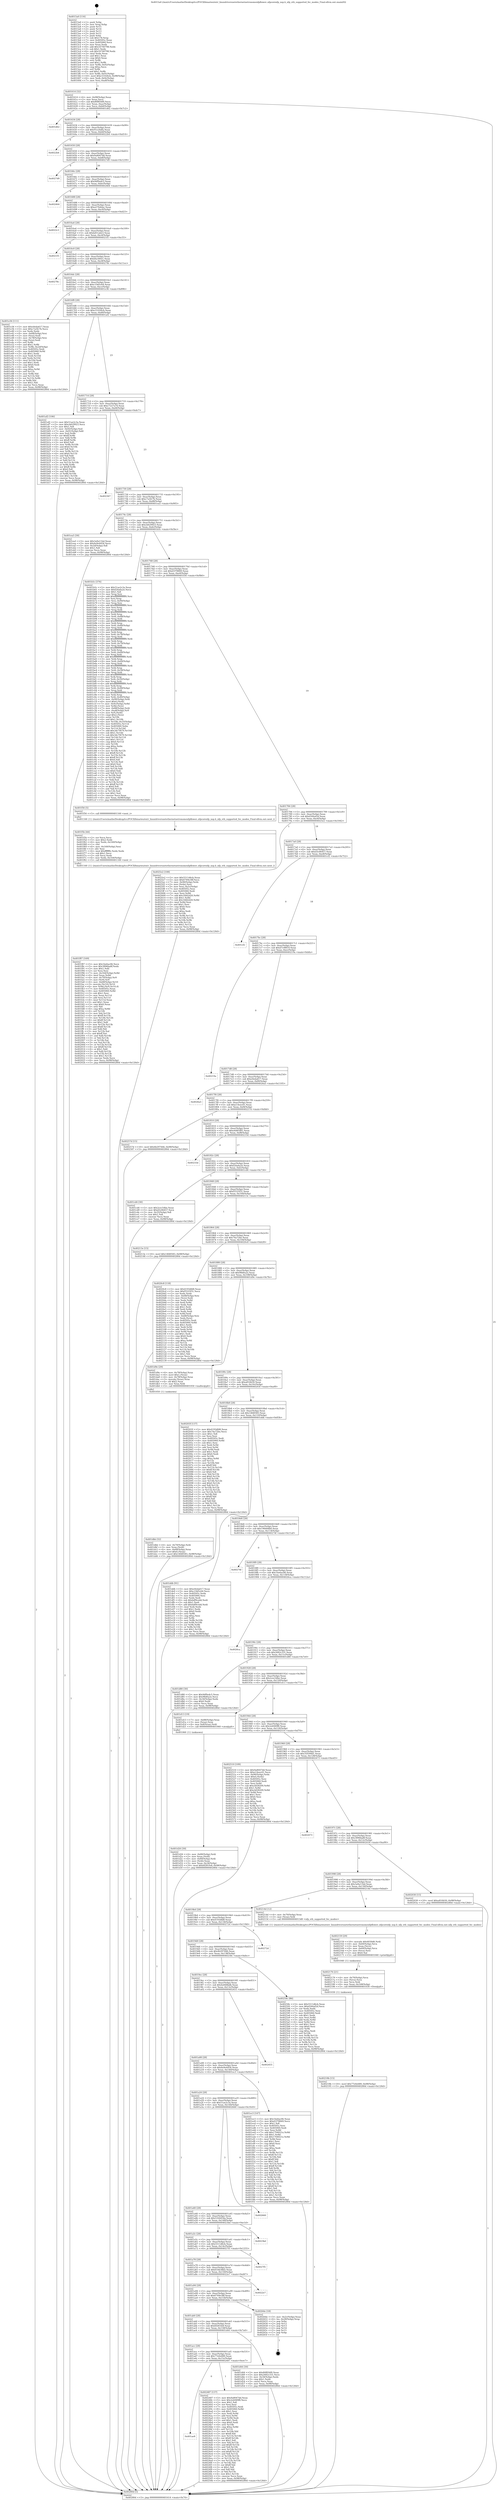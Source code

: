 digraph "0x4015a0" {
  label = "0x4015a0 (/mnt/c/Users/mathe/Desktop/tcc/POCII/binaries/extr_linuxdriversnetethernetnetronomenfpflower..nfpcorenfp_nsp.h_nfp_eth_supported_fec_modes_Final-ollvm.out::main(0))"
  labelloc = "t"
  node[shape=record]

  Entry [label="",width=0.3,height=0.3,shape=circle,fillcolor=black,style=filled]
  "0x401614" [label="{
     0x401614 [32]\l
     | [instrs]\l
     &nbsp;&nbsp;0x401614 \<+6\>: mov -0x98(%rbp),%eax\l
     &nbsp;&nbsp;0x40161a \<+2\>: mov %eax,%ecx\l
     &nbsp;&nbsp;0x40161c \<+6\>: sub $0x80f856f0,%ecx\l
     &nbsp;&nbsp;0x401622 \<+6\>: mov %eax,-0xac(%rbp)\l
     &nbsp;&nbsp;0x401628 \<+6\>: mov %ecx,-0xb0(%rbp)\l
     &nbsp;&nbsp;0x40162e \<+6\>: je 0000000000401d62 \<main+0x7c2\>\l
  }"]
  "0x401d62" [label="{
     0x401d62\l
  }", style=dashed]
  "0x401634" [label="{
     0x401634 [28]\l
     | [instrs]\l
     &nbsp;&nbsp;0x401634 \<+5\>: jmp 0000000000401639 \<main+0x99\>\l
     &nbsp;&nbsp;0x401639 \<+6\>: mov -0xac(%rbp),%eax\l
     &nbsp;&nbsp;0x40163f \<+5\>: sub $0x91e24dfa,%eax\l
     &nbsp;&nbsp;0x401644 \<+6\>: mov %eax,-0xb4(%rbp)\l
     &nbsp;&nbsp;0x40164a \<+6\>: je 00000000004022b4 \<main+0xd14\>\l
  }"]
  Exit [label="",width=0.3,height=0.3,shape=circle,fillcolor=black,style=filled,peripheries=2]
  "0x4022b4" [label="{
     0x4022b4\l
  }", style=dashed]
  "0x401650" [label="{
     0x401650 [28]\l
     | [instrs]\l
     &nbsp;&nbsp;0x401650 \<+5\>: jmp 0000000000401655 \<main+0xb5\>\l
     &nbsp;&nbsp;0x401655 \<+6\>: mov -0xac(%rbp),%eax\l
     &nbsp;&nbsp;0x40165b \<+5\>: sub $0x9a8047dd,%eax\l
     &nbsp;&nbsp;0x401660 \<+6\>: mov %eax,-0xb8(%rbp)\l
     &nbsp;&nbsp;0x401666 \<+6\>: je 00000000004027d9 \<main+0x1239\>\l
  }"]
  "0x401ae8" [label="{
     0x401ae8\l
  }", style=dashed]
  "0x4027d9" [label="{
     0x4027d9\l
  }", style=dashed]
  "0x40166c" [label="{
     0x40166c [28]\l
     | [instrs]\l
     &nbsp;&nbsp;0x40166c \<+5\>: jmp 0000000000401671 \<main+0xd1\>\l
     &nbsp;&nbsp;0x401671 \<+6\>: mov -0xac(%rbp),%eax\l
     &nbsp;&nbsp;0x401677 \<+5\>: sub $0x9df9a4c5,%eax\l
     &nbsp;&nbsp;0x40167c \<+6\>: mov %eax,-0xbc(%rbp)\l
     &nbsp;&nbsp;0x401682 \<+6\>: je 0000000000402464 \<main+0xec4\>\l
  }"]
  "0x402487" [label="{
     0x402487 [137]\l
     | [instrs]\l
     &nbsp;&nbsp;0x402487 \<+5\>: mov $0x9a8047dd,%eax\l
     &nbsp;&nbsp;0x40248c \<+5\>: mov $0x2eb949f8,%ecx\l
     &nbsp;&nbsp;0x402491 \<+2\>: mov $0x1,%dl\l
     &nbsp;&nbsp;0x402493 \<+2\>: xor %esi,%esi\l
     &nbsp;&nbsp;0x402495 \<+7\>: mov 0x40505c,%edi\l
     &nbsp;&nbsp;0x40249c \<+8\>: mov 0x405060,%r8d\l
     &nbsp;&nbsp;0x4024a4 \<+3\>: sub $0x1,%esi\l
     &nbsp;&nbsp;0x4024a7 \<+3\>: mov %edi,%r9d\l
     &nbsp;&nbsp;0x4024aa \<+3\>: add %esi,%r9d\l
     &nbsp;&nbsp;0x4024ad \<+4\>: imul %r9d,%edi\l
     &nbsp;&nbsp;0x4024b1 \<+3\>: and $0x1,%edi\l
     &nbsp;&nbsp;0x4024b4 \<+3\>: cmp $0x0,%edi\l
     &nbsp;&nbsp;0x4024b7 \<+4\>: sete %r10b\l
     &nbsp;&nbsp;0x4024bb \<+4\>: cmp $0xa,%r8d\l
     &nbsp;&nbsp;0x4024bf \<+4\>: setl %r11b\l
     &nbsp;&nbsp;0x4024c3 \<+3\>: mov %r10b,%bl\l
     &nbsp;&nbsp;0x4024c6 \<+3\>: xor $0xff,%bl\l
     &nbsp;&nbsp;0x4024c9 \<+3\>: mov %r11b,%r14b\l
     &nbsp;&nbsp;0x4024cc \<+4\>: xor $0xff,%r14b\l
     &nbsp;&nbsp;0x4024d0 \<+3\>: xor $0x1,%dl\l
     &nbsp;&nbsp;0x4024d3 \<+3\>: mov %bl,%r15b\l
     &nbsp;&nbsp;0x4024d6 \<+4\>: and $0xff,%r15b\l
     &nbsp;&nbsp;0x4024da \<+3\>: and %dl,%r10b\l
     &nbsp;&nbsp;0x4024dd \<+3\>: mov %r14b,%r12b\l
     &nbsp;&nbsp;0x4024e0 \<+4\>: and $0xff,%r12b\l
     &nbsp;&nbsp;0x4024e4 \<+3\>: and %dl,%r11b\l
     &nbsp;&nbsp;0x4024e7 \<+3\>: or %r10b,%r15b\l
     &nbsp;&nbsp;0x4024ea \<+3\>: or %r11b,%r12b\l
     &nbsp;&nbsp;0x4024ed \<+3\>: xor %r12b,%r15b\l
     &nbsp;&nbsp;0x4024f0 \<+3\>: or %r14b,%bl\l
     &nbsp;&nbsp;0x4024f3 \<+3\>: xor $0xff,%bl\l
     &nbsp;&nbsp;0x4024f6 \<+3\>: or $0x1,%dl\l
     &nbsp;&nbsp;0x4024f9 \<+2\>: and %dl,%bl\l
     &nbsp;&nbsp;0x4024fb \<+3\>: or %bl,%r15b\l
     &nbsp;&nbsp;0x4024fe \<+4\>: test $0x1,%r15b\l
     &nbsp;&nbsp;0x402502 \<+3\>: cmovne %ecx,%eax\l
     &nbsp;&nbsp;0x402505 \<+6\>: mov %eax,-0x98(%rbp)\l
     &nbsp;&nbsp;0x40250b \<+5\>: jmp 000000000040280d \<main+0x126d\>\l
  }"]
  "0x402464" [label="{
     0x402464\l
  }", style=dashed]
  "0x401688" [label="{
     0x401688 [28]\l
     | [instrs]\l
     &nbsp;&nbsp;0x401688 \<+5\>: jmp 000000000040168d \<main+0xed\>\l
     &nbsp;&nbsp;0x40168d \<+6\>: mov -0xac(%rbp),%eax\l
     &nbsp;&nbsp;0x401693 \<+5\>: sub $0xa57b4dac,%eax\l
     &nbsp;&nbsp;0x401698 \<+6\>: mov %eax,-0xc0(%rbp)\l
     &nbsp;&nbsp;0x40169e \<+6\>: je 00000000004022c3 \<main+0xd23\>\l
  }"]
  "0x40218b" [label="{
     0x40218b [15]\l
     | [instrs]\l
     &nbsp;&nbsp;0x40218b \<+10\>: movl $0x77e0e689,-0x98(%rbp)\l
     &nbsp;&nbsp;0x402195 \<+5\>: jmp 000000000040280d \<main+0x126d\>\l
  }"]
  "0x4022c3" [label="{
     0x4022c3\l
  }", style=dashed]
  "0x4016a4" [label="{
     0x4016a4 [28]\l
     | [instrs]\l
     &nbsp;&nbsp;0x4016a4 \<+5\>: jmp 00000000004016a9 \<main+0x109\>\l
     &nbsp;&nbsp;0x4016a9 \<+6\>: mov -0xac(%rbp),%eax\l
     &nbsp;&nbsp;0x4016af \<+5\>: sub $0xbd51abe3,%eax\l
     &nbsp;&nbsp;0x4016b4 \<+6\>: mov %eax,-0xc4(%rbp)\l
     &nbsp;&nbsp;0x4016ba \<+6\>: je 00000000004021f5 \<main+0xc55\>\l
  }"]
  "0x402176" [label="{
     0x402176 [21]\l
     | [instrs]\l
     &nbsp;&nbsp;0x402176 \<+4\>: mov -0x70(%rbp),%rcx\l
     &nbsp;&nbsp;0x40217a \<+3\>: mov (%rcx),%rcx\l
     &nbsp;&nbsp;0x40217d \<+3\>: mov %rcx,%rdi\l
     &nbsp;&nbsp;0x402180 \<+6\>: mov %eax,-0x168(%rbp)\l
     &nbsp;&nbsp;0x402186 \<+5\>: call 0000000000401030 \<free@plt\>\l
     | [calls]\l
     &nbsp;&nbsp;0x401030 \{1\} (unknown)\l
  }"]
  "0x4021f5" [label="{
     0x4021f5\l
  }", style=dashed]
  "0x4016c0" [label="{
     0x4016c0 [28]\l
     | [instrs]\l
     &nbsp;&nbsp;0x4016c0 \<+5\>: jmp 00000000004016c5 \<main+0x125\>\l
     &nbsp;&nbsp;0x4016c5 \<+6\>: mov -0xac(%rbp),%eax\l
     &nbsp;&nbsp;0x4016cb \<+5\>: sub $0xbfa340e1,%eax\l
     &nbsp;&nbsp;0x4016d0 \<+6\>: mov %eax,-0xc8(%rbp)\l
     &nbsp;&nbsp;0x4016d6 \<+6\>: je 000000000040278c \<main+0x11ec\>\l
  }"]
  "0x402159" [label="{
     0x402159 [29]\l
     | [instrs]\l
     &nbsp;&nbsp;0x402159 \<+10\>: movabs $0x4030d6,%rdi\l
     &nbsp;&nbsp;0x402163 \<+4\>: mov -0x60(%rbp),%rcx\l
     &nbsp;&nbsp;0x402167 \<+2\>: mov %eax,(%rcx)\l
     &nbsp;&nbsp;0x402169 \<+4\>: mov -0x60(%rbp),%rcx\l
     &nbsp;&nbsp;0x40216d \<+2\>: mov (%rcx),%esi\l
     &nbsp;&nbsp;0x40216f \<+2\>: mov $0x0,%al\l
     &nbsp;&nbsp;0x402171 \<+5\>: call 0000000000401040 \<printf@plt\>\l
     | [calls]\l
     &nbsp;&nbsp;0x401040 \{1\} (unknown)\l
  }"]
  "0x40278c" [label="{
     0x40278c\l
  }", style=dashed]
  "0x4016dc" [label="{
     0x4016dc [28]\l
     | [instrs]\l
     &nbsp;&nbsp;0x4016dc \<+5\>: jmp 00000000004016e1 \<main+0x141\>\l
     &nbsp;&nbsp;0x4016e1 \<+6\>: mov -0xac(%rbp),%eax\l
     &nbsp;&nbsp;0x4016e7 \<+5\>: sub $0xc19d5c64,%eax\l
     &nbsp;&nbsp;0x4016ec \<+6\>: mov %eax,-0xcc(%rbp)\l
     &nbsp;&nbsp;0x4016f2 \<+6\>: je 0000000000401e36 \<main+0x896\>\l
  }"]
  "0x401f87" [label="{
     0x401f87 [169]\l
     | [instrs]\l
     &nbsp;&nbsp;0x401f87 \<+5\>: mov $0x1be6ac06,%ecx\l
     &nbsp;&nbsp;0x401f8c \<+5\>: mov $0x3896ba8f,%edx\l
     &nbsp;&nbsp;0x401f91 \<+3\>: mov $0x1,%dil\l
     &nbsp;&nbsp;0x401f94 \<+2\>: xor %esi,%esi\l
     &nbsp;&nbsp;0x401f96 \<+7\>: mov -0x164(%rbp),%r8d\l
     &nbsp;&nbsp;0x401f9d \<+4\>: imul %eax,%r8d\l
     &nbsp;&nbsp;0x401fa1 \<+4\>: mov -0x70(%rbp),%r9\l
     &nbsp;&nbsp;0x401fa5 \<+3\>: mov (%r9),%r9\l
     &nbsp;&nbsp;0x401fa8 \<+4\>: mov -0x68(%rbp),%r10\l
     &nbsp;&nbsp;0x401fac \<+3\>: movslq (%r10),%r10\l
     &nbsp;&nbsp;0x401faf \<+4\>: mov %r8d,(%r9,%r10,4)\l
     &nbsp;&nbsp;0x401fb3 \<+7\>: mov 0x40505c,%eax\l
     &nbsp;&nbsp;0x401fba \<+8\>: mov 0x405060,%r8d\l
     &nbsp;&nbsp;0x401fc2 \<+3\>: sub $0x1,%esi\l
     &nbsp;&nbsp;0x401fc5 \<+3\>: mov %eax,%r11d\l
     &nbsp;&nbsp;0x401fc8 \<+3\>: add %esi,%r11d\l
     &nbsp;&nbsp;0x401fcb \<+4\>: imul %r11d,%eax\l
     &nbsp;&nbsp;0x401fcf \<+3\>: and $0x1,%eax\l
     &nbsp;&nbsp;0x401fd2 \<+3\>: cmp $0x0,%eax\l
     &nbsp;&nbsp;0x401fd5 \<+3\>: sete %bl\l
     &nbsp;&nbsp;0x401fd8 \<+4\>: cmp $0xa,%r8d\l
     &nbsp;&nbsp;0x401fdc \<+4\>: setl %r14b\l
     &nbsp;&nbsp;0x401fe0 \<+3\>: mov %bl,%r15b\l
     &nbsp;&nbsp;0x401fe3 \<+4\>: xor $0xff,%r15b\l
     &nbsp;&nbsp;0x401fe7 \<+3\>: mov %r14b,%r12b\l
     &nbsp;&nbsp;0x401fea \<+4\>: xor $0xff,%r12b\l
     &nbsp;&nbsp;0x401fee \<+4\>: xor $0x1,%dil\l
     &nbsp;&nbsp;0x401ff2 \<+3\>: mov %r15b,%r13b\l
     &nbsp;&nbsp;0x401ff5 \<+4\>: and $0xff,%r13b\l
     &nbsp;&nbsp;0x401ff9 \<+3\>: and %dil,%bl\l
     &nbsp;&nbsp;0x401ffc \<+3\>: mov %r12b,%al\l
     &nbsp;&nbsp;0x401fff \<+2\>: and $0xff,%al\l
     &nbsp;&nbsp;0x402001 \<+3\>: and %dil,%r14b\l
     &nbsp;&nbsp;0x402004 \<+3\>: or %bl,%r13b\l
     &nbsp;&nbsp;0x402007 \<+3\>: or %r14b,%al\l
     &nbsp;&nbsp;0x40200a \<+3\>: xor %al,%r13b\l
     &nbsp;&nbsp;0x40200d \<+3\>: or %r12b,%r15b\l
     &nbsp;&nbsp;0x402010 \<+4\>: xor $0xff,%r15b\l
     &nbsp;&nbsp;0x402014 \<+4\>: or $0x1,%dil\l
     &nbsp;&nbsp;0x402018 \<+3\>: and %dil,%r15b\l
     &nbsp;&nbsp;0x40201b \<+3\>: or %r15b,%r13b\l
     &nbsp;&nbsp;0x40201e \<+4\>: test $0x1,%r13b\l
     &nbsp;&nbsp;0x402022 \<+3\>: cmovne %edx,%ecx\l
     &nbsp;&nbsp;0x402025 \<+6\>: mov %ecx,-0x98(%rbp)\l
     &nbsp;&nbsp;0x40202b \<+5\>: jmp 000000000040280d \<main+0x126d\>\l
  }"]
  "0x401e36" [label="{
     0x401e36 [111]\l
     | [instrs]\l
     &nbsp;&nbsp;0x401e36 \<+5\>: mov $0xe0eda617,%eax\l
     &nbsp;&nbsp;0x401e3b \<+5\>: mov $0xc7a5fc7b,%ecx\l
     &nbsp;&nbsp;0x401e40 \<+2\>: xor %edx,%edx\l
     &nbsp;&nbsp;0x401e42 \<+4\>: mov -0x68(%rbp),%rsi\l
     &nbsp;&nbsp;0x401e46 \<+2\>: mov (%rsi),%edi\l
     &nbsp;&nbsp;0x401e48 \<+4\>: mov -0x78(%rbp),%rsi\l
     &nbsp;&nbsp;0x401e4c \<+2\>: cmp (%rsi),%edi\l
     &nbsp;&nbsp;0x401e4e \<+4\>: setl %r8b\l
     &nbsp;&nbsp;0x401e52 \<+4\>: and $0x1,%r8b\l
     &nbsp;&nbsp;0x401e56 \<+4\>: mov %r8b,-0x2d(%rbp)\l
     &nbsp;&nbsp;0x401e5a \<+7\>: mov 0x40505c,%edi\l
     &nbsp;&nbsp;0x401e61 \<+8\>: mov 0x405060,%r9d\l
     &nbsp;&nbsp;0x401e69 \<+3\>: sub $0x1,%edx\l
     &nbsp;&nbsp;0x401e6c \<+3\>: mov %edi,%r10d\l
     &nbsp;&nbsp;0x401e6f \<+3\>: add %edx,%r10d\l
     &nbsp;&nbsp;0x401e72 \<+4\>: imul %r10d,%edi\l
     &nbsp;&nbsp;0x401e76 \<+3\>: and $0x1,%edi\l
     &nbsp;&nbsp;0x401e79 \<+3\>: cmp $0x0,%edi\l
     &nbsp;&nbsp;0x401e7c \<+4\>: sete %r8b\l
     &nbsp;&nbsp;0x401e80 \<+4\>: cmp $0xa,%r9d\l
     &nbsp;&nbsp;0x401e84 \<+4\>: setl %r11b\l
     &nbsp;&nbsp;0x401e88 \<+3\>: mov %r8b,%bl\l
     &nbsp;&nbsp;0x401e8b \<+3\>: and %r11b,%bl\l
     &nbsp;&nbsp;0x401e8e \<+3\>: xor %r11b,%r8b\l
     &nbsp;&nbsp;0x401e91 \<+3\>: or %r8b,%bl\l
     &nbsp;&nbsp;0x401e94 \<+3\>: test $0x1,%bl\l
     &nbsp;&nbsp;0x401e97 \<+3\>: cmovne %ecx,%eax\l
     &nbsp;&nbsp;0x401e9a \<+6\>: mov %eax,-0x98(%rbp)\l
     &nbsp;&nbsp;0x401ea0 \<+5\>: jmp 000000000040280d \<main+0x126d\>\l
  }"]
  "0x4016f8" [label="{
     0x4016f8 [28]\l
     | [instrs]\l
     &nbsp;&nbsp;0x4016f8 \<+5\>: jmp 00000000004016fd \<main+0x15d\>\l
     &nbsp;&nbsp;0x4016fd \<+6\>: mov -0xac(%rbp),%eax\l
     &nbsp;&nbsp;0x401703 \<+5\>: sub $0xc51026cb,%eax\l
     &nbsp;&nbsp;0x401708 \<+6\>: mov %eax,-0xd0(%rbp)\l
     &nbsp;&nbsp;0x40170e \<+6\>: je 0000000000401af2 \<main+0x552\>\l
  }"]
  "0x401f5b" [label="{
     0x401f5b [44]\l
     | [instrs]\l
     &nbsp;&nbsp;0x401f5b \<+2\>: xor %ecx,%ecx\l
     &nbsp;&nbsp;0x401f5d \<+5\>: mov $0x2,%edx\l
     &nbsp;&nbsp;0x401f62 \<+6\>: mov %edx,-0x160(%rbp)\l
     &nbsp;&nbsp;0x401f68 \<+1\>: cltd\l
     &nbsp;&nbsp;0x401f69 \<+6\>: mov -0x160(%rbp),%esi\l
     &nbsp;&nbsp;0x401f6f \<+2\>: idiv %esi\l
     &nbsp;&nbsp;0x401f71 \<+6\>: imul $0xfffffffe,%edx,%edx\l
     &nbsp;&nbsp;0x401f77 \<+3\>: sub $0x1,%ecx\l
     &nbsp;&nbsp;0x401f7a \<+2\>: sub %ecx,%edx\l
     &nbsp;&nbsp;0x401f7c \<+6\>: mov %edx,-0x164(%rbp)\l
     &nbsp;&nbsp;0x401f82 \<+5\>: call 0000000000401160 \<next_i\>\l
     | [calls]\l
     &nbsp;&nbsp;0x401160 \{1\} (/mnt/c/Users/mathe/Desktop/tcc/POCII/binaries/extr_linuxdriversnetethernetnetronomenfpflower..nfpcorenfp_nsp.h_nfp_eth_supported_fec_modes_Final-ollvm.out::next_i)\l
  }"]
  "0x401af2" [label="{
     0x401af2 [106]\l
     | [instrs]\l
     &nbsp;&nbsp;0x401af2 \<+5\>: mov $0x51ae2c3a,%eax\l
     &nbsp;&nbsp;0x401af7 \<+5\>: mov $0xcb629923,%ecx\l
     &nbsp;&nbsp;0x401afc \<+2\>: mov $0x1,%dl\l
     &nbsp;&nbsp;0x401afe \<+7\>: mov -0x92(%rbp),%sil\l
     &nbsp;&nbsp;0x401b05 \<+7\>: mov -0x91(%rbp),%dil\l
     &nbsp;&nbsp;0x401b0c \<+3\>: mov %sil,%r8b\l
     &nbsp;&nbsp;0x401b0f \<+4\>: xor $0xff,%r8b\l
     &nbsp;&nbsp;0x401b13 \<+3\>: mov %dil,%r9b\l
     &nbsp;&nbsp;0x401b16 \<+4\>: xor $0xff,%r9b\l
     &nbsp;&nbsp;0x401b1a \<+3\>: xor $0x0,%dl\l
     &nbsp;&nbsp;0x401b1d \<+3\>: mov %r8b,%r10b\l
     &nbsp;&nbsp;0x401b20 \<+4\>: and $0x0,%r10b\l
     &nbsp;&nbsp;0x401b24 \<+3\>: and %dl,%sil\l
     &nbsp;&nbsp;0x401b27 \<+3\>: mov %r9b,%r11b\l
     &nbsp;&nbsp;0x401b2a \<+4\>: and $0x0,%r11b\l
     &nbsp;&nbsp;0x401b2e \<+3\>: and %dl,%dil\l
     &nbsp;&nbsp;0x401b31 \<+3\>: or %sil,%r10b\l
     &nbsp;&nbsp;0x401b34 \<+3\>: or %dil,%r11b\l
     &nbsp;&nbsp;0x401b37 \<+3\>: xor %r11b,%r10b\l
     &nbsp;&nbsp;0x401b3a \<+3\>: or %r9b,%r8b\l
     &nbsp;&nbsp;0x401b3d \<+4\>: xor $0xff,%r8b\l
     &nbsp;&nbsp;0x401b41 \<+3\>: or $0x0,%dl\l
     &nbsp;&nbsp;0x401b44 \<+3\>: and %dl,%r8b\l
     &nbsp;&nbsp;0x401b47 \<+3\>: or %r8b,%r10b\l
     &nbsp;&nbsp;0x401b4a \<+4\>: test $0x1,%r10b\l
     &nbsp;&nbsp;0x401b4e \<+3\>: cmovne %ecx,%eax\l
     &nbsp;&nbsp;0x401b51 \<+6\>: mov %eax,-0x98(%rbp)\l
     &nbsp;&nbsp;0x401b57 \<+5\>: jmp 000000000040280d \<main+0x126d\>\l
  }"]
  "0x401714" [label="{
     0x401714 [28]\l
     | [instrs]\l
     &nbsp;&nbsp;0x401714 \<+5\>: jmp 0000000000401719 \<main+0x179\>\l
     &nbsp;&nbsp;0x401719 \<+6\>: mov -0xac(%rbp),%eax\l
     &nbsp;&nbsp;0x40171f \<+5\>: sub $0xc7227a74,%eax\l
     &nbsp;&nbsp;0x401724 \<+6\>: mov %eax,-0xd4(%rbp)\l
     &nbsp;&nbsp;0x40172a \<+6\>: je 0000000000402367 \<main+0xdc7\>\l
  }"]
  "0x40280d" [label="{
     0x40280d [5]\l
     | [instrs]\l
     &nbsp;&nbsp;0x40280d \<+5\>: jmp 0000000000401614 \<main+0x74\>\l
  }"]
  "0x4015a0" [label="{
     0x4015a0 [116]\l
     | [instrs]\l
     &nbsp;&nbsp;0x4015a0 \<+1\>: push %rbp\l
     &nbsp;&nbsp;0x4015a1 \<+3\>: mov %rsp,%rbp\l
     &nbsp;&nbsp;0x4015a4 \<+2\>: push %r15\l
     &nbsp;&nbsp;0x4015a6 \<+2\>: push %r14\l
     &nbsp;&nbsp;0x4015a8 \<+2\>: push %r13\l
     &nbsp;&nbsp;0x4015aa \<+2\>: push %r12\l
     &nbsp;&nbsp;0x4015ac \<+1\>: push %rbx\l
     &nbsp;&nbsp;0x4015ad \<+7\>: sub $0x178,%rsp\l
     &nbsp;&nbsp;0x4015b4 \<+7\>: mov 0x40505c,%eax\l
     &nbsp;&nbsp;0x4015bb \<+7\>: mov 0x405060,%ecx\l
     &nbsp;&nbsp;0x4015c2 \<+2\>: mov %eax,%edx\l
     &nbsp;&nbsp;0x4015c4 \<+6\>: add $0x16740798,%edx\l
     &nbsp;&nbsp;0x4015ca \<+3\>: sub $0x1,%edx\l
     &nbsp;&nbsp;0x4015cd \<+6\>: sub $0x16740798,%edx\l
     &nbsp;&nbsp;0x4015d3 \<+3\>: imul %edx,%eax\l
     &nbsp;&nbsp;0x4015d6 \<+3\>: and $0x1,%eax\l
     &nbsp;&nbsp;0x4015d9 \<+3\>: cmp $0x0,%eax\l
     &nbsp;&nbsp;0x4015dc \<+4\>: sete %r8b\l
     &nbsp;&nbsp;0x4015e0 \<+4\>: and $0x1,%r8b\l
     &nbsp;&nbsp;0x4015e4 \<+7\>: mov %r8b,-0x92(%rbp)\l
     &nbsp;&nbsp;0x4015eb \<+3\>: cmp $0xa,%ecx\l
     &nbsp;&nbsp;0x4015ee \<+4\>: setl %r8b\l
     &nbsp;&nbsp;0x4015f2 \<+4\>: and $0x1,%r8b\l
     &nbsp;&nbsp;0x4015f6 \<+7\>: mov %r8b,-0x91(%rbp)\l
     &nbsp;&nbsp;0x4015fd \<+10\>: movl $0xc51026cb,-0x98(%rbp)\l
     &nbsp;&nbsp;0x401607 \<+6\>: mov %edi,-0x9c(%rbp)\l
     &nbsp;&nbsp;0x40160d \<+7\>: mov %rsi,-0xa8(%rbp)\l
  }"]
  "0x401dbb" [label="{
     0x401dbb [32]\l
     | [instrs]\l
     &nbsp;&nbsp;0x401dbb \<+4\>: mov -0x70(%rbp),%rdi\l
     &nbsp;&nbsp;0x401dbf \<+3\>: mov %rax,(%rdi)\l
     &nbsp;&nbsp;0x401dc2 \<+4\>: mov -0x68(%rbp),%rax\l
     &nbsp;&nbsp;0x401dc6 \<+6\>: movl $0x0,(%rax)\l
     &nbsp;&nbsp;0x401dcc \<+10\>: movl $0x14fd0583,-0x98(%rbp)\l
     &nbsp;&nbsp;0x401dd6 \<+5\>: jmp 000000000040280d \<main+0x126d\>\l
  }"]
  "0x402367" [label="{
     0x402367\l
  }", style=dashed]
  "0x401730" [label="{
     0x401730 [28]\l
     | [instrs]\l
     &nbsp;&nbsp;0x401730 \<+5\>: jmp 0000000000401735 \<main+0x195\>\l
     &nbsp;&nbsp;0x401735 \<+6\>: mov -0xac(%rbp),%eax\l
     &nbsp;&nbsp;0x40173b \<+5\>: sub $0xc7a5fc7b,%eax\l
     &nbsp;&nbsp;0x401740 \<+6\>: mov %eax,-0xd8(%rbp)\l
     &nbsp;&nbsp;0x401746 \<+6\>: je 0000000000401ea5 \<main+0x905\>\l
  }"]
  "0x401acc" [label="{
     0x401acc [28]\l
     | [instrs]\l
     &nbsp;&nbsp;0x401acc \<+5\>: jmp 0000000000401ad1 \<main+0x531\>\l
     &nbsp;&nbsp;0x401ad1 \<+6\>: mov -0xac(%rbp),%eax\l
     &nbsp;&nbsp;0x401ad7 \<+5\>: sub $0x77e0e689,%eax\l
     &nbsp;&nbsp;0x401adc \<+6\>: mov %eax,-0x15c(%rbp)\l
     &nbsp;&nbsp;0x401ae2 \<+6\>: je 0000000000402487 \<main+0xee7\>\l
  }"]
  "0x401ea5" [label="{
     0x401ea5 [30]\l
     | [instrs]\l
     &nbsp;&nbsp;0x401ea5 \<+5\>: mov $0x3a9a11bd,%eax\l
     &nbsp;&nbsp;0x401eaa \<+5\>: mov $0x4e9e4456,%ecx\l
     &nbsp;&nbsp;0x401eaf \<+3\>: mov -0x2d(%rbp),%dl\l
     &nbsp;&nbsp;0x401eb2 \<+3\>: test $0x1,%dl\l
     &nbsp;&nbsp;0x401eb5 \<+3\>: cmovne %ecx,%eax\l
     &nbsp;&nbsp;0x401eb8 \<+6\>: mov %eax,-0x98(%rbp)\l
     &nbsp;&nbsp;0x401ebe \<+5\>: jmp 000000000040280d \<main+0x126d\>\l
  }"]
  "0x40174c" [label="{
     0x40174c [28]\l
     | [instrs]\l
     &nbsp;&nbsp;0x40174c \<+5\>: jmp 0000000000401751 \<main+0x1b1\>\l
     &nbsp;&nbsp;0x401751 \<+6\>: mov -0xac(%rbp),%eax\l
     &nbsp;&nbsp;0x401757 \<+5\>: sub $0xcb629923,%eax\l
     &nbsp;&nbsp;0x40175c \<+6\>: mov %eax,-0xdc(%rbp)\l
     &nbsp;&nbsp;0x401762 \<+6\>: je 0000000000401b5c \<main+0x5bc\>\l
  }"]
  "0x401d44" [label="{
     0x401d44 [30]\l
     | [instrs]\l
     &nbsp;&nbsp;0x401d44 \<+5\>: mov $0x80f856f0,%eax\l
     &nbsp;&nbsp;0x401d49 \<+5\>: mov $0x2682c331,%ecx\l
     &nbsp;&nbsp;0x401d4e \<+3\>: mov -0x34(%rbp),%edx\l
     &nbsp;&nbsp;0x401d51 \<+3\>: cmp $0x1,%edx\l
     &nbsp;&nbsp;0x401d54 \<+3\>: cmovl %ecx,%eax\l
     &nbsp;&nbsp;0x401d57 \<+6\>: mov %eax,-0x98(%rbp)\l
     &nbsp;&nbsp;0x401d5d \<+5\>: jmp 000000000040280d \<main+0x126d\>\l
  }"]
  "0x401b5c" [label="{
     0x401b5c [376]\l
     | [instrs]\l
     &nbsp;&nbsp;0x401b5c \<+5\>: mov $0x51ae2c3a,%eax\l
     &nbsp;&nbsp;0x401b61 \<+5\>: mov $0xf24a6a2e,%ecx\l
     &nbsp;&nbsp;0x401b66 \<+2\>: mov $0x1,%dl\l
     &nbsp;&nbsp;0x401b68 \<+3\>: mov %rsp,%rsi\l
     &nbsp;&nbsp;0x401b6b \<+4\>: add $0xfffffffffffffff0,%rsi\l
     &nbsp;&nbsp;0x401b6f \<+3\>: mov %rsi,%rsp\l
     &nbsp;&nbsp;0x401b72 \<+7\>: mov %rsi,-0x90(%rbp)\l
     &nbsp;&nbsp;0x401b79 \<+3\>: mov %rsp,%rsi\l
     &nbsp;&nbsp;0x401b7c \<+4\>: add $0xfffffffffffffff0,%rsi\l
     &nbsp;&nbsp;0x401b80 \<+3\>: mov %rsi,%rsp\l
     &nbsp;&nbsp;0x401b83 \<+3\>: mov %rsp,%rdi\l
     &nbsp;&nbsp;0x401b86 \<+4\>: add $0xfffffffffffffff0,%rdi\l
     &nbsp;&nbsp;0x401b8a \<+3\>: mov %rdi,%rsp\l
     &nbsp;&nbsp;0x401b8d \<+7\>: mov %rdi,-0x88(%rbp)\l
     &nbsp;&nbsp;0x401b94 \<+3\>: mov %rsp,%rdi\l
     &nbsp;&nbsp;0x401b97 \<+4\>: add $0xfffffffffffffff0,%rdi\l
     &nbsp;&nbsp;0x401b9b \<+3\>: mov %rdi,%rsp\l
     &nbsp;&nbsp;0x401b9e \<+4\>: mov %rdi,-0x80(%rbp)\l
     &nbsp;&nbsp;0x401ba2 \<+3\>: mov %rsp,%rdi\l
     &nbsp;&nbsp;0x401ba5 \<+4\>: add $0xfffffffffffffff0,%rdi\l
     &nbsp;&nbsp;0x401ba9 \<+3\>: mov %rdi,%rsp\l
     &nbsp;&nbsp;0x401bac \<+4\>: mov %rdi,-0x78(%rbp)\l
     &nbsp;&nbsp;0x401bb0 \<+3\>: mov %rsp,%rdi\l
     &nbsp;&nbsp;0x401bb3 \<+4\>: add $0xfffffffffffffff0,%rdi\l
     &nbsp;&nbsp;0x401bb7 \<+3\>: mov %rdi,%rsp\l
     &nbsp;&nbsp;0x401bba \<+4\>: mov %rdi,-0x70(%rbp)\l
     &nbsp;&nbsp;0x401bbe \<+3\>: mov %rsp,%rdi\l
     &nbsp;&nbsp;0x401bc1 \<+4\>: add $0xfffffffffffffff0,%rdi\l
     &nbsp;&nbsp;0x401bc5 \<+3\>: mov %rdi,%rsp\l
     &nbsp;&nbsp;0x401bc8 \<+4\>: mov %rdi,-0x68(%rbp)\l
     &nbsp;&nbsp;0x401bcc \<+3\>: mov %rsp,%rdi\l
     &nbsp;&nbsp;0x401bcf \<+4\>: add $0xfffffffffffffff0,%rdi\l
     &nbsp;&nbsp;0x401bd3 \<+3\>: mov %rdi,%rsp\l
     &nbsp;&nbsp;0x401bd6 \<+4\>: mov %rdi,-0x60(%rbp)\l
     &nbsp;&nbsp;0x401bda \<+3\>: mov %rsp,%rdi\l
     &nbsp;&nbsp;0x401bdd \<+4\>: add $0xfffffffffffffff0,%rdi\l
     &nbsp;&nbsp;0x401be1 \<+3\>: mov %rdi,%rsp\l
     &nbsp;&nbsp;0x401be4 \<+4\>: mov %rdi,-0x58(%rbp)\l
     &nbsp;&nbsp;0x401be8 \<+3\>: mov %rsp,%rdi\l
     &nbsp;&nbsp;0x401beb \<+4\>: add $0xfffffffffffffff0,%rdi\l
     &nbsp;&nbsp;0x401bef \<+3\>: mov %rdi,%rsp\l
     &nbsp;&nbsp;0x401bf2 \<+4\>: mov %rdi,-0x50(%rbp)\l
     &nbsp;&nbsp;0x401bf6 \<+3\>: mov %rsp,%rdi\l
     &nbsp;&nbsp;0x401bf9 \<+4\>: add $0xfffffffffffffff0,%rdi\l
     &nbsp;&nbsp;0x401bfd \<+3\>: mov %rdi,%rsp\l
     &nbsp;&nbsp;0x401c00 \<+4\>: mov %rdi,-0x48(%rbp)\l
     &nbsp;&nbsp;0x401c04 \<+3\>: mov %rsp,%rdi\l
     &nbsp;&nbsp;0x401c07 \<+4\>: add $0xfffffffffffffff0,%rdi\l
     &nbsp;&nbsp;0x401c0b \<+3\>: mov %rdi,%rsp\l
     &nbsp;&nbsp;0x401c0e \<+4\>: mov %rdi,-0x40(%rbp)\l
     &nbsp;&nbsp;0x401c12 \<+7\>: mov -0x90(%rbp),%rdi\l
     &nbsp;&nbsp;0x401c19 \<+6\>: movl $0x0,(%rdi)\l
     &nbsp;&nbsp;0x401c1f \<+7\>: mov -0x9c(%rbp),%r8d\l
     &nbsp;&nbsp;0x401c26 \<+3\>: mov %r8d,(%rsi)\l
     &nbsp;&nbsp;0x401c29 \<+7\>: mov -0x88(%rbp),%rdi\l
     &nbsp;&nbsp;0x401c30 \<+7\>: mov -0xa8(%rbp),%r9\l
     &nbsp;&nbsp;0x401c37 \<+3\>: mov %r9,(%rdi)\l
     &nbsp;&nbsp;0x401c3a \<+3\>: cmpl $0x2,(%rsi)\l
     &nbsp;&nbsp;0x401c3d \<+4\>: setne %r10b\l
     &nbsp;&nbsp;0x401c41 \<+4\>: and $0x1,%r10b\l
     &nbsp;&nbsp;0x401c45 \<+4\>: mov %r10b,-0x35(%rbp)\l
     &nbsp;&nbsp;0x401c49 \<+8\>: mov 0x40505c,%r11d\l
     &nbsp;&nbsp;0x401c51 \<+7\>: mov 0x405060,%ebx\l
     &nbsp;&nbsp;0x401c58 \<+3\>: mov %r11d,%r14d\l
     &nbsp;&nbsp;0x401c5b \<+7\>: add $0x3dc7f479,%r14d\l
     &nbsp;&nbsp;0x401c62 \<+4\>: sub $0x1,%r14d\l
     &nbsp;&nbsp;0x401c66 \<+7\>: sub $0x3dc7f479,%r14d\l
     &nbsp;&nbsp;0x401c6d \<+4\>: imul %r14d,%r11d\l
     &nbsp;&nbsp;0x401c71 \<+4\>: and $0x1,%r11d\l
     &nbsp;&nbsp;0x401c75 \<+4\>: cmp $0x0,%r11d\l
     &nbsp;&nbsp;0x401c79 \<+4\>: sete %r10b\l
     &nbsp;&nbsp;0x401c7d \<+3\>: cmp $0xa,%ebx\l
     &nbsp;&nbsp;0x401c80 \<+4\>: setl %r15b\l
     &nbsp;&nbsp;0x401c84 \<+3\>: mov %r10b,%r12b\l
     &nbsp;&nbsp;0x401c87 \<+4\>: xor $0xff,%r12b\l
     &nbsp;&nbsp;0x401c8b \<+3\>: mov %r15b,%r13b\l
     &nbsp;&nbsp;0x401c8e \<+4\>: xor $0xff,%r13b\l
     &nbsp;&nbsp;0x401c92 \<+3\>: xor $0x0,%dl\l
     &nbsp;&nbsp;0x401c95 \<+3\>: mov %r12b,%sil\l
     &nbsp;&nbsp;0x401c98 \<+4\>: and $0x0,%sil\l
     &nbsp;&nbsp;0x401c9c \<+3\>: and %dl,%r10b\l
     &nbsp;&nbsp;0x401c9f \<+3\>: mov %r13b,%dil\l
     &nbsp;&nbsp;0x401ca2 \<+4\>: and $0x0,%dil\l
     &nbsp;&nbsp;0x401ca6 \<+3\>: and %dl,%r15b\l
     &nbsp;&nbsp;0x401ca9 \<+3\>: or %r10b,%sil\l
     &nbsp;&nbsp;0x401cac \<+3\>: or %r15b,%dil\l
     &nbsp;&nbsp;0x401caf \<+3\>: xor %dil,%sil\l
     &nbsp;&nbsp;0x401cb2 \<+3\>: or %r13b,%r12b\l
     &nbsp;&nbsp;0x401cb5 \<+4\>: xor $0xff,%r12b\l
     &nbsp;&nbsp;0x401cb9 \<+3\>: or $0x0,%dl\l
     &nbsp;&nbsp;0x401cbc \<+3\>: and %dl,%r12b\l
     &nbsp;&nbsp;0x401cbf \<+3\>: or %r12b,%sil\l
     &nbsp;&nbsp;0x401cc2 \<+4\>: test $0x1,%sil\l
     &nbsp;&nbsp;0x401cc6 \<+3\>: cmovne %ecx,%eax\l
     &nbsp;&nbsp;0x401cc9 \<+6\>: mov %eax,-0x98(%rbp)\l
     &nbsp;&nbsp;0x401ccf \<+5\>: jmp 000000000040280d \<main+0x126d\>\l
  }"]
  "0x401768" [label="{
     0x401768 [28]\l
     | [instrs]\l
     &nbsp;&nbsp;0x401768 \<+5\>: jmp 000000000040176d \<main+0x1cd\>\l
     &nbsp;&nbsp;0x40176d \<+6\>: mov -0xac(%rbp),%eax\l
     &nbsp;&nbsp;0x401773 \<+5\>: sub $0xd1f78849,%eax\l
     &nbsp;&nbsp;0x401778 \<+6\>: mov %eax,-0xe0(%rbp)\l
     &nbsp;&nbsp;0x40177e \<+6\>: je 0000000000401f56 \<main+0x9b6\>\l
  }"]
  "0x401ab0" [label="{
     0x401ab0 [28]\l
     | [instrs]\l
     &nbsp;&nbsp;0x401ab0 \<+5\>: jmp 0000000000401ab5 \<main+0x515\>\l
     &nbsp;&nbsp;0x401ab5 \<+6\>: mov -0xac(%rbp),%eax\l
     &nbsp;&nbsp;0x401abb \<+5\>: sub $0x6f281fe8,%eax\l
     &nbsp;&nbsp;0x401ac0 \<+6\>: mov %eax,-0x158(%rbp)\l
     &nbsp;&nbsp;0x401ac6 \<+6\>: je 0000000000401d44 \<main+0x7a4\>\l
  }"]
  "0x40264e" [label="{
     0x40264e [18]\l
     | [instrs]\l
     &nbsp;&nbsp;0x40264e \<+3\>: mov -0x2c(%rbp),%eax\l
     &nbsp;&nbsp;0x402651 \<+4\>: lea -0x28(%rbp),%rsp\l
     &nbsp;&nbsp;0x402655 \<+1\>: pop %rbx\l
     &nbsp;&nbsp;0x402656 \<+2\>: pop %r12\l
     &nbsp;&nbsp;0x402658 \<+2\>: pop %r13\l
     &nbsp;&nbsp;0x40265a \<+2\>: pop %r14\l
     &nbsp;&nbsp;0x40265c \<+2\>: pop %r15\l
     &nbsp;&nbsp;0x40265e \<+1\>: pop %rbp\l
     &nbsp;&nbsp;0x40265f \<+1\>: ret\l
  }"]
  "0x401f56" [label="{
     0x401f56 [5]\l
     | [instrs]\l
     &nbsp;&nbsp;0x401f56 \<+5\>: call 0000000000401160 \<next_i\>\l
     | [calls]\l
     &nbsp;&nbsp;0x401160 \{1\} (/mnt/c/Users/mathe/Desktop/tcc/POCII/binaries/extr_linuxdriversnetethernetnetronomenfpflower..nfpcorenfp_nsp.h_nfp_eth_supported_fec_modes_Final-ollvm.out::next_i)\l
  }"]
  "0x401784" [label="{
     0x401784 [28]\l
     | [instrs]\l
     &nbsp;&nbsp;0x401784 \<+5\>: jmp 0000000000401789 \<main+0x1e9\>\l
     &nbsp;&nbsp;0x401789 \<+6\>: mov -0xac(%rbp),%eax\l
     &nbsp;&nbsp;0x40178f \<+5\>: sub $0xd344af2d,%eax\l
     &nbsp;&nbsp;0x401794 \<+6\>: mov %eax,-0xe4(%rbp)\l
     &nbsp;&nbsp;0x40179a \<+6\>: je 00000000004025e2 \<main+0x1042\>\l
  }"]
  "0x401a94" [label="{
     0x401a94 [28]\l
     | [instrs]\l
     &nbsp;&nbsp;0x401a94 \<+5\>: jmp 0000000000401a99 \<main+0x4f9\>\l
     &nbsp;&nbsp;0x401a99 \<+6\>: mov -0xac(%rbp),%eax\l
     &nbsp;&nbsp;0x401a9f \<+5\>: sub $0x6749e38f,%eax\l
     &nbsp;&nbsp;0x401aa4 \<+6\>: mov %eax,-0x154(%rbp)\l
     &nbsp;&nbsp;0x401aaa \<+6\>: je 000000000040264e \<main+0x10ae\>\l
  }"]
  "0x4025e2" [label="{
     0x4025e2 [108]\l
     | [instrs]\l
     &nbsp;&nbsp;0x4025e2 \<+5\>: mov $0x5511d6cb,%eax\l
     &nbsp;&nbsp;0x4025e7 \<+5\>: mov $0x6749e38f,%ecx\l
     &nbsp;&nbsp;0x4025ec \<+7\>: mov -0x90(%rbp),%rdx\l
     &nbsp;&nbsp;0x4025f3 \<+2\>: mov (%rdx),%esi\l
     &nbsp;&nbsp;0x4025f5 \<+3\>: mov %esi,-0x2c(%rbp)\l
     &nbsp;&nbsp;0x4025f8 \<+7\>: mov 0x40505c,%esi\l
     &nbsp;&nbsp;0x4025ff \<+7\>: mov 0x405060,%edi\l
     &nbsp;&nbsp;0x402606 \<+3\>: mov %esi,%r8d\l
     &nbsp;&nbsp;0x402609 \<+7\>: add $0x16fd2d20,%r8d\l
     &nbsp;&nbsp;0x402610 \<+4\>: sub $0x1,%r8d\l
     &nbsp;&nbsp;0x402614 \<+7\>: sub $0x16fd2d20,%r8d\l
     &nbsp;&nbsp;0x40261b \<+4\>: imul %r8d,%esi\l
     &nbsp;&nbsp;0x40261f \<+3\>: and $0x1,%esi\l
     &nbsp;&nbsp;0x402622 \<+3\>: cmp $0x0,%esi\l
     &nbsp;&nbsp;0x402625 \<+4\>: sete %r9b\l
     &nbsp;&nbsp;0x402629 \<+3\>: cmp $0xa,%edi\l
     &nbsp;&nbsp;0x40262c \<+4\>: setl %r10b\l
     &nbsp;&nbsp;0x402630 \<+3\>: mov %r9b,%r11b\l
     &nbsp;&nbsp;0x402633 \<+3\>: and %r10b,%r11b\l
     &nbsp;&nbsp;0x402636 \<+3\>: xor %r10b,%r9b\l
     &nbsp;&nbsp;0x402639 \<+3\>: or %r9b,%r11b\l
     &nbsp;&nbsp;0x40263c \<+4\>: test $0x1,%r11b\l
     &nbsp;&nbsp;0x402640 \<+3\>: cmovne %ecx,%eax\l
     &nbsp;&nbsp;0x402643 \<+6\>: mov %eax,-0x98(%rbp)\l
     &nbsp;&nbsp;0x402649 \<+5\>: jmp 000000000040280d \<main+0x126d\>\l
  }"]
  "0x4017a0" [label="{
     0x4017a0 [28]\l
     | [instrs]\l
     &nbsp;&nbsp;0x4017a0 \<+5\>: jmp 00000000004017a5 \<main+0x205\>\l
     &nbsp;&nbsp;0x4017a5 \<+6\>: mov -0xac(%rbp),%eax\l
     &nbsp;&nbsp;0x4017ab \<+5\>: sub $0xd3c06457,%eax\l
     &nbsp;&nbsp;0x4017b0 \<+6\>: mov %eax,-0xe8(%rbp)\l
     &nbsp;&nbsp;0x4017b6 \<+6\>: je 0000000000401cf2 \<main+0x752\>\l
  }"]
  "0x4022e7" [label="{
     0x4022e7\l
  }", style=dashed]
  "0x401cf2" [label="{
     0x401cf2\l
  }", style=dashed]
  "0x4017bc" [label="{
     0x4017bc [28]\l
     | [instrs]\l
     &nbsp;&nbsp;0x4017bc \<+5\>: jmp 00000000004017c1 \<main+0x221\>\l
     &nbsp;&nbsp;0x4017c1 \<+6\>: mov -0xac(%rbp),%eax\l
     &nbsp;&nbsp;0x4017c7 \<+5\>: sub $0xd7c9f819,%eax\l
     &nbsp;&nbsp;0x4017cc \<+6\>: mov %eax,-0xec(%rbp)\l
     &nbsp;&nbsp;0x4017d2 \<+6\>: je 000000000040219a \<main+0xbfa\>\l
  }"]
  "0x401a78" [label="{
     0x401a78 [28]\l
     | [instrs]\l
     &nbsp;&nbsp;0x401a78 \<+5\>: jmp 0000000000401a7d \<main+0x4dd\>\l
     &nbsp;&nbsp;0x401a7d \<+6\>: mov -0xac(%rbp),%eax\l
     &nbsp;&nbsp;0x401a83 \<+5\>: sub $0x616b38d2,%eax\l
     &nbsp;&nbsp;0x401a88 \<+6\>: mov %eax,-0x150(%rbp)\l
     &nbsp;&nbsp;0x401a8e \<+6\>: je 00000000004022e7 \<main+0xd47\>\l
  }"]
  "0x40219a" [label="{
     0x40219a\l
  }", style=dashed]
  "0x4017d8" [label="{
     0x4017d8 [28]\l
     | [instrs]\l
     &nbsp;&nbsp;0x4017d8 \<+5\>: jmp 00000000004017dd \<main+0x23d\>\l
     &nbsp;&nbsp;0x4017dd \<+6\>: mov -0xac(%rbp),%eax\l
     &nbsp;&nbsp;0x4017e3 \<+5\>: sub $0xe0eda617,%eax\l
     &nbsp;&nbsp;0x4017e8 \<+6\>: mov %eax,-0xf0(%rbp)\l
     &nbsp;&nbsp;0x4017ee \<+6\>: je 00000000004026a5 \<main+0x1105\>\l
  }"]
  "0x4027f5" [label="{
     0x4027f5\l
  }", style=dashed]
  "0x4026a5" [label="{
     0x4026a5\l
  }", style=dashed]
  "0x4017f4" [label="{
     0x4017f4 [28]\l
     | [instrs]\l
     &nbsp;&nbsp;0x4017f4 \<+5\>: jmp 00000000004017f9 \<main+0x259\>\l
     &nbsp;&nbsp;0x4017f9 \<+6\>: mov -0xac(%rbp),%eax\l
     &nbsp;&nbsp;0x4017ff \<+5\>: sub $0xe14eec01,%eax\l
     &nbsp;&nbsp;0x401804 \<+6\>: mov %eax,-0xf4(%rbp)\l
     &nbsp;&nbsp;0x40180a \<+6\>: je 000000000040257d \<main+0xfdd\>\l
  }"]
  "0x401a5c" [label="{
     0x401a5c [28]\l
     | [instrs]\l
     &nbsp;&nbsp;0x401a5c \<+5\>: jmp 0000000000401a61 \<main+0x4c1\>\l
     &nbsp;&nbsp;0x401a61 \<+6\>: mov -0xac(%rbp),%eax\l
     &nbsp;&nbsp;0x401a67 \<+5\>: sub $0x5511d6cb,%eax\l
     &nbsp;&nbsp;0x401a6c \<+6\>: mov %eax,-0x14c(%rbp)\l
     &nbsp;&nbsp;0x401a72 \<+6\>: je 00000000004027f5 \<main+0x1255\>\l
  }"]
  "0x40257d" [label="{
     0x40257d [15]\l
     | [instrs]\l
     &nbsp;&nbsp;0x40257d \<+10\>: movl $0x4b297446,-0x98(%rbp)\l
     &nbsp;&nbsp;0x402587 \<+5\>: jmp 000000000040280d \<main+0x126d\>\l
  }"]
  "0x401810" [label="{
     0x401810 [28]\l
     | [instrs]\l
     &nbsp;&nbsp;0x401810 \<+5\>: jmp 0000000000401815 \<main+0x275\>\l
     &nbsp;&nbsp;0x401815 \<+6\>: mov -0xac(%rbp),%eax\l
     &nbsp;&nbsp;0x40181b \<+5\>: sub $0xe6d65f81,%eax\l
     &nbsp;&nbsp;0x401820 \<+6\>: mov %eax,-0xf8(%rbp)\l
     &nbsp;&nbsp;0x401826 \<+6\>: je 000000000040233d \<main+0xd9d\>\l
  }"]
  "0x4023bd" [label="{
     0x4023bd\l
  }", style=dashed]
  "0x40233d" [label="{
     0x40233d\l
  }", style=dashed]
  "0x40182c" [label="{
     0x40182c [28]\l
     | [instrs]\l
     &nbsp;&nbsp;0x40182c \<+5\>: jmp 0000000000401831 \<main+0x291\>\l
     &nbsp;&nbsp;0x401831 \<+6\>: mov -0xac(%rbp),%eax\l
     &nbsp;&nbsp;0x401837 \<+5\>: sub $0xf24a6a2e,%eax\l
     &nbsp;&nbsp;0x40183c \<+6\>: mov %eax,-0xfc(%rbp)\l
     &nbsp;&nbsp;0x401842 \<+6\>: je 0000000000401cd4 \<main+0x734\>\l
  }"]
  "0x401a40" [label="{
     0x401a40 [28]\l
     | [instrs]\l
     &nbsp;&nbsp;0x401a40 \<+5\>: jmp 0000000000401a45 \<main+0x4a5\>\l
     &nbsp;&nbsp;0x401a45 \<+6\>: mov -0xac(%rbp),%eax\l
     &nbsp;&nbsp;0x401a4b \<+5\>: sub $0x5326454a,%eax\l
     &nbsp;&nbsp;0x401a50 \<+6\>: mov %eax,-0x148(%rbp)\l
     &nbsp;&nbsp;0x401a56 \<+6\>: je 00000000004023bd \<main+0xe1d\>\l
  }"]
  "0x401cd4" [label="{
     0x401cd4 [30]\l
     | [instrs]\l
     &nbsp;&nbsp;0x401cd4 \<+5\>: mov $0x2cec54be,%eax\l
     &nbsp;&nbsp;0x401cd9 \<+5\>: mov $0xd3c06457,%ecx\l
     &nbsp;&nbsp;0x401cde \<+3\>: mov -0x35(%rbp),%dl\l
     &nbsp;&nbsp;0x401ce1 \<+3\>: test $0x1,%dl\l
     &nbsp;&nbsp;0x401ce4 \<+3\>: cmovne %ecx,%eax\l
     &nbsp;&nbsp;0x401ce7 \<+6\>: mov %eax,-0x98(%rbp)\l
     &nbsp;&nbsp;0x401ced \<+5\>: jmp 000000000040280d \<main+0x126d\>\l
  }"]
  "0x401848" [label="{
     0x401848 [28]\l
     | [instrs]\l
     &nbsp;&nbsp;0x401848 \<+5\>: jmp 000000000040184d \<main+0x2ad\>\l
     &nbsp;&nbsp;0x40184d \<+6\>: mov -0xac(%rbp),%eax\l
     &nbsp;&nbsp;0x401853 \<+5\>: sub $0xf5525f31,%eax\l
     &nbsp;&nbsp;0x401858 \<+6\>: mov %eax,-0x100(%rbp)\l
     &nbsp;&nbsp;0x40185e \<+6\>: je 000000000040213e \<main+0xb9e\>\l
  }"]
  "0x402660" [label="{
     0x402660\l
  }", style=dashed]
  "0x40213e" [label="{
     0x40213e [15]\l
     | [instrs]\l
     &nbsp;&nbsp;0x40213e \<+10\>: movl $0x14fd0583,-0x98(%rbp)\l
     &nbsp;&nbsp;0x402148 \<+5\>: jmp 000000000040280d \<main+0x126d\>\l
  }"]
  "0x401864" [label="{
     0x401864 [28]\l
     | [instrs]\l
     &nbsp;&nbsp;0x401864 \<+5\>: jmp 0000000000401869 \<main+0x2c9\>\l
     &nbsp;&nbsp;0x401869 \<+6\>: mov -0xac(%rbp),%eax\l
     &nbsp;&nbsp;0x40186f \<+5\>: sub $0x74a72be,%eax\l
     &nbsp;&nbsp;0x401874 \<+6\>: mov %eax,-0x104(%rbp)\l
     &nbsp;&nbsp;0x40187a \<+6\>: je 00000000004020c8 \<main+0xb28\>\l
  }"]
  "0x401a24" [label="{
     0x401a24 [28]\l
     | [instrs]\l
     &nbsp;&nbsp;0x401a24 \<+5\>: jmp 0000000000401a29 \<main+0x489\>\l
     &nbsp;&nbsp;0x401a29 \<+6\>: mov -0xac(%rbp),%eax\l
     &nbsp;&nbsp;0x401a2f \<+5\>: sub $0x51ae2c3a,%eax\l
     &nbsp;&nbsp;0x401a34 \<+6\>: mov %eax,-0x144(%rbp)\l
     &nbsp;&nbsp;0x401a3a \<+6\>: je 0000000000402660 \<main+0x10c0\>\l
  }"]
  "0x4020c8" [label="{
     0x4020c8 [118]\l
     | [instrs]\l
     &nbsp;&nbsp;0x4020c8 \<+5\>: mov $0x4193dfd8,%eax\l
     &nbsp;&nbsp;0x4020cd \<+5\>: mov $0xf5525f31,%ecx\l
     &nbsp;&nbsp;0x4020d2 \<+2\>: xor %edx,%edx\l
     &nbsp;&nbsp;0x4020d4 \<+4\>: mov -0x68(%rbp),%rsi\l
     &nbsp;&nbsp;0x4020d8 \<+2\>: mov (%rsi),%edi\l
     &nbsp;&nbsp;0x4020da \<+3\>: mov %edx,%r8d\l
     &nbsp;&nbsp;0x4020dd \<+3\>: sub %edi,%r8d\l
     &nbsp;&nbsp;0x4020e0 \<+2\>: mov %edx,%edi\l
     &nbsp;&nbsp;0x4020e2 \<+3\>: sub $0x1,%edi\l
     &nbsp;&nbsp;0x4020e5 \<+3\>: add %edi,%r8d\l
     &nbsp;&nbsp;0x4020e8 \<+2\>: mov %edx,%edi\l
     &nbsp;&nbsp;0x4020ea \<+3\>: sub %r8d,%edi\l
     &nbsp;&nbsp;0x4020ed \<+4\>: mov -0x68(%rbp),%rsi\l
     &nbsp;&nbsp;0x4020f1 \<+2\>: mov %edi,(%rsi)\l
     &nbsp;&nbsp;0x4020f3 \<+7\>: mov 0x40505c,%edi\l
     &nbsp;&nbsp;0x4020fa \<+8\>: mov 0x405060,%r8d\l
     &nbsp;&nbsp;0x402102 \<+3\>: sub $0x1,%edx\l
     &nbsp;&nbsp;0x402105 \<+3\>: mov %edi,%r9d\l
     &nbsp;&nbsp;0x402108 \<+3\>: add %edx,%r9d\l
     &nbsp;&nbsp;0x40210b \<+4\>: imul %r9d,%edi\l
     &nbsp;&nbsp;0x40210f \<+3\>: and $0x1,%edi\l
     &nbsp;&nbsp;0x402112 \<+3\>: cmp $0x0,%edi\l
     &nbsp;&nbsp;0x402115 \<+4\>: sete %r10b\l
     &nbsp;&nbsp;0x402119 \<+4\>: cmp $0xa,%r8d\l
     &nbsp;&nbsp;0x40211d \<+4\>: setl %r11b\l
     &nbsp;&nbsp;0x402121 \<+3\>: mov %r10b,%bl\l
     &nbsp;&nbsp;0x402124 \<+3\>: and %r11b,%bl\l
     &nbsp;&nbsp;0x402127 \<+3\>: xor %r11b,%r10b\l
     &nbsp;&nbsp;0x40212a \<+3\>: or %r10b,%bl\l
     &nbsp;&nbsp;0x40212d \<+3\>: test $0x1,%bl\l
     &nbsp;&nbsp;0x402130 \<+3\>: cmovne %ecx,%eax\l
     &nbsp;&nbsp;0x402133 \<+6\>: mov %eax,-0x98(%rbp)\l
     &nbsp;&nbsp;0x402139 \<+5\>: jmp 000000000040280d \<main+0x126d\>\l
  }"]
  "0x401880" [label="{
     0x401880 [28]\l
     | [instrs]\l
     &nbsp;&nbsp;0x401880 \<+5\>: jmp 0000000000401885 \<main+0x2e5\>\l
     &nbsp;&nbsp;0x401885 \<+6\>: mov -0xac(%rbp),%eax\l
     &nbsp;&nbsp;0x40188b \<+5\>: sub $0x98d0a2e,%eax\l
     &nbsp;&nbsp;0x401890 \<+6\>: mov %eax,-0x108(%rbp)\l
     &nbsp;&nbsp;0x401896 \<+6\>: je 0000000000401d9e \<main+0x7fe\>\l
  }"]
  "0x401ec3" [label="{
     0x401ec3 [147]\l
     | [instrs]\l
     &nbsp;&nbsp;0x401ec3 \<+5\>: mov $0x1be6ac06,%eax\l
     &nbsp;&nbsp;0x401ec8 \<+5\>: mov $0xd1f78849,%ecx\l
     &nbsp;&nbsp;0x401ecd \<+2\>: mov $0x1,%dl\l
     &nbsp;&nbsp;0x401ecf \<+7\>: mov 0x40505c,%esi\l
     &nbsp;&nbsp;0x401ed6 \<+7\>: mov 0x405060,%edi\l
     &nbsp;&nbsp;0x401edd \<+3\>: mov %esi,%r8d\l
     &nbsp;&nbsp;0x401ee0 \<+7\>: add $0x1704021e,%r8d\l
     &nbsp;&nbsp;0x401ee7 \<+4\>: sub $0x1,%r8d\l
     &nbsp;&nbsp;0x401eeb \<+7\>: sub $0x1704021e,%r8d\l
     &nbsp;&nbsp;0x401ef2 \<+4\>: imul %r8d,%esi\l
     &nbsp;&nbsp;0x401ef6 \<+3\>: and $0x1,%esi\l
     &nbsp;&nbsp;0x401ef9 \<+3\>: cmp $0x0,%esi\l
     &nbsp;&nbsp;0x401efc \<+4\>: sete %r9b\l
     &nbsp;&nbsp;0x401f00 \<+3\>: cmp $0xa,%edi\l
     &nbsp;&nbsp;0x401f03 \<+4\>: setl %r10b\l
     &nbsp;&nbsp;0x401f07 \<+3\>: mov %r9b,%r11b\l
     &nbsp;&nbsp;0x401f0a \<+4\>: xor $0xff,%r11b\l
     &nbsp;&nbsp;0x401f0e \<+3\>: mov %r10b,%bl\l
     &nbsp;&nbsp;0x401f11 \<+3\>: xor $0xff,%bl\l
     &nbsp;&nbsp;0x401f14 \<+3\>: xor $0x1,%dl\l
     &nbsp;&nbsp;0x401f17 \<+3\>: mov %r11b,%r14b\l
     &nbsp;&nbsp;0x401f1a \<+4\>: and $0xff,%r14b\l
     &nbsp;&nbsp;0x401f1e \<+3\>: and %dl,%r9b\l
     &nbsp;&nbsp;0x401f21 \<+3\>: mov %bl,%r15b\l
     &nbsp;&nbsp;0x401f24 \<+4\>: and $0xff,%r15b\l
     &nbsp;&nbsp;0x401f28 \<+3\>: and %dl,%r10b\l
     &nbsp;&nbsp;0x401f2b \<+3\>: or %r9b,%r14b\l
     &nbsp;&nbsp;0x401f2e \<+3\>: or %r10b,%r15b\l
     &nbsp;&nbsp;0x401f31 \<+3\>: xor %r15b,%r14b\l
     &nbsp;&nbsp;0x401f34 \<+3\>: or %bl,%r11b\l
     &nbsp;&nbsp;0x401f37 \<+4\>: xor $0xff,%r11b\l
     &nbsp;&nbsp;0x401f3b \<+3\>: or $0x1,%dl\l
     &nbsp;&nbsp;0x401f3e \<+3\>: and %dl,%r11b\l
     &nbsp;&nbsp;0x401f41 \<+3\>: or %r11b,%r14b\l
     &nbsp;&nbsp;0x401f44 \<+4\>: test $0x1,%r14b\l
     &nbsp;&nbsp;0x401f48 \<+3\>: cmovne %ecx,%eax\l
     &nbsp;&nbsp;0x401f4b \<+6\>: mov %eax,-0x98(%rbp)\l
     &nbsp;&nbsp;0x401f51 \<+5\>: jmp 000000000040280d \<main+0x126d\>\l
  }"]
  "0x401d9e" [label="{
     0x401d9e [29]\l
     | [instrs]\l
     &nbsp;&nbsp;0x401d9e \<+4\>: mov -0x78(%rbp),%rax\l
     &nbsp;&nbsp;0x401da2 \<+6\>: movl $0x1,(%rax)\l
     &nbsp;&nbsp;0x401da8 \<+4\>: mov -0x78(%rbp),%rax\l
     &nbsp;&nbsp;0x401dac \<+3\>: movslq (%rax),%rax\l
     &nbsp;&nbsp;0x401daf \<+4\>: shl $0x2,%rax\l
     &nbsp;&nbsp;0x401db3 \<+3\>: mov %rax,%rdi\l
     &nbsp;&nbsp;0x401db6 \<+5\>: call 0000000000401050 \<malloc@plt\>\l
     | [calls]\l
     &nbsp;&nbsp;0x401050 \{1\} (unknown)\l
  }"]
  "0x40189c" [label="{
     0x40189c [28]\l
     | [instrs]\l
     &nbsp;&nbsp;0x40189c \<+5\>: jmp 00000000004018a1 \<main+0x301\>\l
     &nbsp;&nbsp;0x4018a1 \<+6\>: mov -0xac(%rbp),%eax\l
     &nbsp;&nbsp;0x4018a7 \<+5\>: sub $0xa816b50,%eax\l
     &nbsp;&nbsp;0x4018ac \<+6\>: mov %eax,-0x10c(%rbp)\l
     &nbsp;&nbsp;0x4018b2 \<+6\>: je 000000000040203f \<main+0xa9f\>\l
  }"]
  "0x401a08" [label="{
     0x401a08 [28]\l
     | [instrs]\l
     &nbsp;&nbsp;0x401a08 \<+5\>: jmp 0000000000401a0d \<main+0x46d\>\l
     &nbsp;&nbsp;0x401a0d \<+6\>: mov -0xac(%rbp),%eax\l
     &nbsp;&nbsp;0x401a13 \<+5\>: sub $0x4e9e4456,%eax\l
     &nbsp;&nbsp;0x401a18 \<+6\>: mov %eax,-0x140(%rbp)\l
     &nbsp;&nbsp;0x401a1e \<+6\>: je 0000000000401ec3 \<main+0x923\>\l
  }"]
  "0x40203f" [label="{
     0x40203f [137]\l
     | [instrs]\l
     &nbsp;&nbsp;0x40203f \<+5\>: mov $0x4193dfd8,%eax\l
     &nbsp;&nbsp;0x402044 \<+5\>: mov $0x74a72be,%ecx\l
     &nbsp;&nbsp;0x402049 \<+2\>: mov $0x1,%dl\l
     &nbsp;&nbsp;0x40204b \<+2\>: xor %esi,%esi\l
     &nbsp;&nbsp;0x40204d \<+7\>: mov 0x40505c,%edi\l
     &nbsp;&nbsp;0x402054 \<+8\>: mov 0x405060,%r8d\l
     &nbsp;&nbsp;0x40205c \<+3\>: sub $0x1,%esi\l
     &nbsp;&nbsp;0x40205f \<+3\>: mov %edi,%r9d\l
     &nbsp;&nbsp;0x402062 \<+3\>: add %esi,%r9d\l
     &nbsp;&nbsp;0x402065 \<+4\>: imul %r9d,%edi\l
     &nbsp;&nbsp;0x402069 \<+3\>: and $0x1,%edi\l
     &nbsp;&nbsp;0x40206c \<+3\>: cmp $0x0,%edi\l
     &nbsp;&nbsp;0x40206f \<+4\>: sete %r10b\l
     &nbsp;&nbsp;0x402073 \<+4\>: cmp $0xa,%r8d\l
     &nbsp;&nbsp;0x402077 \<+4\>: setl %r11b\l
     &nbsp;&nbsp;0x40207b \<+3\>: mov %r10b,%bl\l
     &nbsp;&nbsp;0x40207e \<+3\>: xor $0xff,%bl\l
     &nbsp;&nbsp;0x402081 \<+3\>: mov %r11b,%r14b\l
     &nbsp;&nbsp;0x402084 \<+4\>: xor $0xff,%r14b\l
     &nbsp;&nbsp;0x402088 \<+3\>: xor $0x0,%dl\l
     &nbsp;&nbsp;0x40208b \<+3\>: mov %bl,%r15b\l
     &nbsp;&nbsp;0x40208e \<+4\>: and $0x0,%r15b\l
     &nbsp;&nbsp;0x402092 \<+3\>: and %dl,%r10b\l
     &nbsp;&nbsp;0x402095 \<+3\>: mov %r14b,%r12b\l
     &nbsp;&nbsp;0x402098 \<+4\>: and $0x0,%r12b\l
     &nbsp;&nbsp;0x40209c \<+3\>: and %dl,%r11b\l
     &nbsp;&nbsp;0x40209f \<+3\>: or %r10b,%r15b\l
     &nbsp;&nbsp;0x4020a2 \<+3\>: or %r11b,%r12b\l
     &nbsp;&nbsp;0x4020a5 \<+3\>: xor %r12b,%r15b\l
     &nbsp;&nbsp;0x4020a8 \<+3\>: or %r14b,%bl\l
     &nbsp;&nbsp;0x4020ab \<+3\>: xor $0xff,%bl\l
     &nbsp;&nbsp;0x4020ae \<+3\>: or $0x0,%dl\l
     &nbsp;&nbsp;0x4020b1 \<+2\>: and %dl,%bl\l
     &nbsp;&nbsp;0x4020b3 \<+3\>: or %bl,%r15b\l
     &nbsp;&nbsp;0x4020b6 \<+4\>: test $0x1,%r15b\l
     &nbsp;&nbsp;0x4020ba \<+3\>: cmovne %ecx,%eax\l
     &nbsp;&nbsp;0x4020bd \<+6\>: mov %eax,-0x98(%rbp)\l
     &nbsp;&nbsp;0x4020c3 \<+5\>: jmp 000000000040280d \<main+0x126d\>\l
  }"]
  "0x4018b8" [label="{
     0x4018b8 [28]\l
     | [instrs]\l
     &nbsp;&nbsp;0x4018b8 \<+5\>: jmp 00000000004018bd \<main+0x31d\>\l
     &nbsp;&nbsp;0x4018bd \<+6\>: mov -0xac(%rbp),%eax\l
     &nbsp;&nbsp;0x4018c3 \<+5\>: sub $0x14fd0583,%eax\l
     &nbsp;&nbsp;0x4018c8 \<+6\>: mov %eax,-0x110(%rbp)\l
     &nbsp;&nbsp;0x4018ce \<+6\>: je 0000000000401ddb \<main+0x83b\>\l
  }"]
  "0x402455" [label="{
     0x402455\l
  }", style=dashed]
  "0x401ddb" [label="{
     0x401ddb [91]\l
     | [instrs]\l
     &nbsp;&nbsp;0x401ddb \<+5\>: mov $0xe0eda617,%eax\l
     &nbsp;&nbsp;0x401de0 \<+5\>: mov $0xc19d5c64,%ecx\l
     &nbsp;&nbsp;0x401de5 \<+7\>: mov 0x40505c,%edx\l
     &nbsp;&nbsp;0x401dec \<+7\>: mov 0x405060,%esi\l
     &nbsp;&nbsp;0x401df3 \<+2\>: mov %edx,%edi\l
     &nbsp;&nbsp;0x401df5 \<+6\>: sub $0xbdf9cedd,%edi\l
     &nbsp;&nbsp;0x401dfb \<+3\>: sub $0x1,%edi\l
     &nbsp;&nbsp;0x401dfe \<+6\>: add $0xbdf9cedd,%edi\l
     &nbsp;&nbsp;0x401e04 \<+3\>: imul %edi,%edx\l
     &nbsp;&nbsp;0x401e07 \<+3\>: and $0x1,%edx\l
     &nbsp;&nbsp;0x401e0a \<+3\>: cmp $0x0,%edx\l
     &nbsp;&nbsp;0x401e0d \<+4\>: sete %r8b\l
     &nbsp;&nbsp;0x401e11 \<+3\>: cmp $0xa,%esi\l
     &nbsp;&nbsp;0x401e14 \<+4\>: setl %r9b\l
     &nbsp;&nbsp;0x401e18 \<+3\>: mov %r8b,%r10b\l
     &nbsp;&nbsp;0x401e1b \<+3\>: and %r9b,%r10b\l
     &nbsp;&nbsp;0x401e1e \<+3\>: xor %r9b,%r8b\l
     &nbsp;&nbsp;0x401e21 \<+3\>: or %r8b,%r10b\l
     &nbsp;&nbsp;0x401e24 \<+4\>: test $0x1,%r10b\l
     &nbsp;&nbsp;0x401e28 \<+3\>: cmovne %ecx,%eax\l
     &nbsp;&nbsp;0x401e2b \<+6\>: mov %eax,-0x98(%rbp)\l
     &nbsp;&nbsp;0x401e31 \<+5\>: jmp 000000000040280d \<main+0x126d\>\l
  }"]
  "0x4018d4" [label="{
     0x4018d4 [28]\l
     | [instrs]\l
     &nbsp;&nbsp;0x4018d4 \<+5\>: jmp 00000000004018d9 \<main+0x339\>\l
     &nbsp;&nbsp;0x4018d9 \<+6\>: mov -0xac(%rbp),%eax\l
     &nbsp;&nbsp;0x4018df \<+5\>: sub $0x196668b0,%eax\l
     &nbsp;&nbsp;0x4018e4 \<+6\>: mov %eax,-0x114(%rbp)\l
     &nbsp;&nbsp;0x4018ea \<+6\>: je 000000000040274f \<main+0x11af\>\l
  }"]
  "0x4019ec" [label="{
     0x4019ec [28]\l
     | [instrs]\l
     &nbsp;&nbsp;0x4019ec \<+5\>: jmp 00000000004019f1 \<main+0x451\>\l
     &nbsp;&nbsp;0x4019f1 \<+6\>: mov -0xac(%rbp),%eax\l
     &nbsp;&nbsp;0x4019f7 \<+5\>: sub $0x4e848bdb,%eax\l
     &nbsp;&nbsp;0x4019fc \<+6\>: mov %eax,-0x13c(%rbp)\l
     &nbsp;&nbsp;0x401a02 \<+6\>: je 0000000000402455 \<main+0xeb5\>\l
  }"]
  "0x40274f" [label="{
     0x40274f\l
  }", style=dashed]
  "0x4018f0" [label="{
     0x4018f0 [28]\l
     | [instrs]\l
     &nbsp;&nbsp;0x4018f0 \<+5\>: jmp 00000000004018f5 \<main+0x355\>\l
     &nbsp;&nbsp;0x4018f5 \<+6\>: mov -0xac(%rbp),%eax\l
     &nbsp;&nbsp;0x4018fb \<+5\>: sub $0x1be6ac06,%eax\l
     &nbsp;&nbsp;0x401900 \<+6\>: mov %eax,-0x118(%rbp)\l
     &nbsp;&nbsp;0x401906 \<+6\>: je 00000000004026ca \<main+0x112a\>\l
  }"]
  "0x40258c" [label="{
     0x40258c [86]\l
     | [instrs]\l
     &nbsp;&nbsp;0x40258c \<+5\>: mov $0x5511d6cb,%eax\l
     &nbsp;&nbsp;0x402591 \<+5\>: mov $0xd344af2d,%ecx\l
     &nbsp;&nbsp;0x402596 \<+2\>: xor %edx,%edx\l
     &nbsp;&nbsp;0x402598 \<+7\>: mov 0x40505c,%esi\l
     &nbsp;&nbsp;0x40259f \<+7\>: mov 0x405060,%edi\l
     &nbsp;&nbsp;0x4025a6 \<+3\>: sub $0x1,%edx\l
     &nbsp;&nbsp;0x4025a9 \<+3\>: mov %esi,%r8d\l
     &nbsp;&nbsp;0x4025ac \<+3\>: add %edx,%r8d\l
     &nbsp;&nbsp;0x4025af \<+4\>: imul %r8d,%esi\l
     &nbsp;&nbsp;0x4025b3 \<+3\>: and $0x1,%esi\l
     &nbsp;&nbsp;0x4025b6 \<+3\>: cmp $0x0,%esi\l
     &nbsp;&nbsp;0x4025b9 \<+4\>: sete %r9b\l
     &nbsp;&nbsp;0x4025bd \<+3\>: cmp $0xa,%edi\l
     &nbsp;&nbsp;0x4025c0 \<+4\>: setl %r10b\l
     &nbsp;&nbsp;0x4025c4 \<+3\>: mov %r9b,%r11b\l
     &nbsp;&nbsp;0x4025c7 \<+3\>: and %r10b,%r11b\l
     &nbsp;&nbsp;0x4025ca \<+3\>: xor %r10b,%r9b\l
     &nbsp;&nbsp;0x4025cd \<+3\>: or %r9b,%r11b\l
     &nbsp;&nbsp;0x4025d0 \<+4\>: test $0x1,%r11b\l
     &nbsp;&nbsp;0x4025d4 \<+3\>: cmovne %ecx,%eax\l
     &nbsp;&nbsp;0x4025d7 \<+6\>: mov %eax,-0x98(%rbp)\l
     &nbsp;&nbsp;0x4025dd \<+5\>: jmp 000000000040280d \<main+0x126d\>\l
  }"]
  "0x4026ca" [label="{
     0x4026ca\l
  }", style=dashed]
  "0x40190c" [label="{
     0x40190c [28]\l
     | [instrs]\l
     &nbsp;&nbsp;0x40190c \<+5\>: jmp 0000000000401911 \<main+0x371\>\l
     &nbsp;&nbsp;0x401911 \<+6\>: mov -0xac(%rbp),%eax\l
     &nbsp;&nbsp;0x401917 \<+5\>: sub $0x2682c331,%eax\l
     &nbsp;&nbsp;0x40191c \<+6\>: mov %eax,-0x11c(%rbp)\l
     &nbsp;&nbsp;0x401922 \<+6\>: je 0000000000401d80 \<main+0x7e0\>\l
  }"]
  "0x4019d0" [label="{
     0x4019d0 [28]\l
     | [instrs]\l
     &nbsp;&nbsp;0x4019d0 \<+5\>: jmp 00000000004019d5 \<main+0x435\>\l
     &nbsp;&nbsp;0x4019d5 \<+6\>: mov -0xac(%rbp),%eax\l
     &nbsp;&nbsp;0x4019db \<+5\>: sub $0x4b297446,%eax\l
     &nbsp;&nbsp;0x4019e0 \<+6\>: mov %eax,-0x138(%rbp)\l
     &nbsp;&nbsp;0x4019e6 \<+6\>: je 000000000040258c \<main+0xfec\>\l
  }"]
  "0x401d80" [label="{
     0x401d80 [30]\l
     | [instrs]\l
     &nbsp;&nbsp;0x401d80 \<+5\>: mov $0x9df9a4c5,%eax\l
     &nbsp;&nbsp;0x401d85 \<+5\>: mov $0x98d0a2e,%ecx\l
     &nbsp;&nbsp;0x401d8a \<+3\>: mov -0x34(%rbp),%edx\l
     &nbsp;&nbsp;0x401d8d \<+3\>: cmp $0x0,%edx\l
     &nbsp;&nbsp;0x401d90 \<+3\>: cmove %ecx,%eax\l
     &nbsp;&nbsp;0x401d93 \<+6\>: mov %eax,-0x98(%rbp)\l
     &nbsp;&nbsp;0x401d99 \<+5\>: jmp 000000000040280d \<main+0x126d\>\l
  }"]
  "0x401928" [label="{
     0x401928 [28]\l
     | [instrs]\l
     &nbsp;&nbsp;0x401928 \<+5\>: jmp 000000000040192d \<main+0x38d\>\l
     &nbsp;&nbsp;0x40192d \<+6\>: mov -0xac(%rbp),%eax\l
     &nbsp;&nbsp;0x401933 \<+5\>: sub $0x2cec54be,%eax\l
     &nbsp;&nbsp;0x401938 \<+6\>: mov %eax,-0x120(%rbp)\l
     &nbsp;&nbsp;0x40193e \<+6\>: je 0000000000401d13 \<main+0x773\>\l
  }"]
  "0x40272d" [label="{
     0x40272d\l
  }", style=dashed]
  "0x401d13" [label="{
     0x401d13 [19]\l
     | [instrs]\l
     &nbsp;&nbsp;0x401d13 \<+7\>: mov -0x88(%rbp),%rax\l
     &nbsp;&nbsp;0x401d1a \<+3\>: mov (%rax),%rax\l
     &nbsp;&nbsp;0x401d1d \<+4\>: mov 0x8(%rax),%rdi\l
     &nbsp;&nbsp;0x401d21 \<+5\>: call 0000000000401060 \<atoi@plt\>\l
     | [calls]\l
     &nbsp;&nbsp;0x401060 \{1\} (unknown)\l
  }"]
  "0x401944" [label="{
     0x401944 [28]\l
     | [instrs]\l
     &nbsp;&nbsp;0x401944 \<+5\>: jmp 0000000000401949 \<main+0x3a9\>\l
     &nbsp;&nbsp;0x401949 \<+6\>: mov -0xac(%rbp),%eax\l
     &nbsp;&nbsp;0x40194f \<+5\>: sub $0x2eb949f8,%eax\l
     &nbsp;&nbsp;0x401954 \<+6\>: mov %eax,-0x124(%rbp)\l
     &nbsp;&nbsp;0x40195a \<+6\>: je 0000000000402510 \<main+0xf70\>\l
  }"]
  "0x401d26" [label="{
     0x401d26 [30]\l
     | [instrs]\l
     &nbsp;&nbsp;0x401d26 \<+4\>: mov -0x80(%rbp),%rdi\l
     &nbsp;&nbsp;0x401d2a \<+2\>: mov %eax,(%rdi)\l
     &nbsp;&nbsp;0x401d2c \<+4\>: mov -0x80(%rbp),%rdi\l
     &nbsp;&nbsp;0x401d30 \<+2\>: mov (%rdi),%eax\l
     &nbsp;&nbsp;0x401d32 \<+3\>: mov %eax,-0x34(%rbp)\l
     &nbsp;&nbsp;0x401d35 \<+10\>: movl $0x6f281fe8,-0x98(%rbp)\l
     &nbsp;&nbsp;0x401d3f \<+5\>: jmp 000000000040280d \<main+0x126d\>\l
  }"]
  "0x4019b4" [label="{
     0x4019b4 [28]\l
     | [instrs]\l
     &nbsp;&nbsp;0x4019b4 \<+5\>: jmp 00000000004019b9 \<main+0x419\>\l
     &nbsp;&nbsp;0x4019b9 \<+6\>: mov -0xac(%rbp),%eax\l
     &nbsp;&nbsp;0x4019bf \<+5\>: sub $0x4193dfd8,%eax\l
     &nbsp;&nbsp;0x4019c4 \<+6\>: mov %eax,-0x134(%rbp)\l
     &nbsp;&nbsp;0x4019ca \<+6\>: je 000000000040272d \<main+0x118d\>\l
  }"]
  "0x402510" [label="{
     0x402510 [109]\l
     | [instrs]\l
     &nbsp;&nbsp;0x402510 \<+5\>: mov $0x9a8047dd,%eax\l
     &nbsp;&nbsp;0x402515 \<+5\>: mov $0xe14eec01,%ecx\l
     &nbsp;&nbsp;0x40251a \<+7\>: mov -0x90(%rbp),%rdx\l
     &nbsp;&nbsp;0x402521 \<+6\>: movl $0x0,(%rdx)\l
     &nbsp;&nbsp;0x402527 \<+7\>: mov 0x40505c,%esi\l
     &nbsp;&nbsp;0x40252e \<+7\>: mov 0x405060,%edi\l
     &nbsp;&nbsp;0x402535 \<+3\>: mov %esi,%r8d\l
     &nbsp;&nbsp;0x402538 \<+7\>: sub $0xcbf28209,%r8d\l
     &nbsp;&nbsp;0x40253f \<+4\>: sub $0x1,%r8d\l
     &nbsp;&nbsp;0x402543 \<+7\>: add $0xcbf28209,%r8d\l
     &nbsp;&nbsp;0x40254a \<+4\>: imul %r8d,%esi\l
     &nbsp;&nbsp;0x40254e \<+3\>: and $0x1,%esi\l
     &nbsp;&nbsp;0x402551 \<+3\>: cmp $0x0,%esi\l
     &nbsp;&nbsp;0x402554 \<+4\>: sete %r9b\l
     &nbsp;&nbsp;0x402558 \<+3\>: cmp $0xa,%edi\l
     &nbsp;&nbsp;0x40255b \<+4\>: setl %r10b\l
     &nbsp;&nbsp;0x40255f \<+3\>: mov %r9b,%r11b\l
     &nbsp;&nbsp;0x402562 \<+3\>: and %r10b,%r11b\l
     &nbsp;&nbsp;0x402565 \<+3\>: xor %r10b,%r9b\l
     &nbsp;&nbsp;0x402568 \<+3\>: or %r9b,%r11b\l
     &nbsp;&nbsp;0x40256b \<+4\>: test $0x1,%r11b\l
     &nbsp;&nbsp;0x40256f \<+3\>: cmovne %ecx,%eax\l
     &nbsp;&nbsp;0x402572 \<+6\>: mov %eax,-0x98(%rbp)\l
     &nbsp;&nbsp;0x402578 \<+5\>: jmp 000000000040280d \<main+0x126d\>\l
  }"]
  "0x401960" [label="{
     0x401960 [28]\l
     | [instrs]\l
     &nbsp;&nbsp;0x401960 \<+5\>: jmp 0000000000401965 \<main+0x3c5\>\l
     &nbsp;&nbsp;0x401965 \<+6\>: mov -0xac(%rbp),%eax\l
     &nbsp;&nbsp;0x40196b \<+5\>: sub $0x35f599d1,%eax\l
     &nbsp;&nbsp;0x401970 \<+6\>: mov %eax,-0x128(%rbp)\l
     &nbsp;&nbsp;0x401976 \<+6\>: je 0000000000402473 \<main+0xed3\>\l
  }"]
  "0x40214d" [label="{
     0x40214d [12]\l
     | [instrs]\l
     &nbsp;&nbsp;0x40214d \<+4\>: mov -0x70(%rbp),%rax\l
     &nbsp;&nbsp;0x402151 \<+3\>: mov (%rax),%rdi\l
     &nbsp;&nbsp;0x402154 \<+5\>: call 00000000004013d0 \<nfp_eth_supported_fec_modes\>\l
     | [calls]\l
     &nbsp;&nbsp;0x4013d0 \{1\} (/mnt/c/Users/mathe/Desktop/tcc/POCII/binaries/extr_linuxdriversnetethernetnetronomenfpflower..nfpcorenfp_nsp.h_nfp_eth_supported_fec_modes_Final-ollvm.out::nfp_eth_supported_fec_modes)\l
  }"]
  "0x402473" [label="{
     0x402473\l
  }", style=dashed]
  "0x40197c" [label="{
     0x40197c [28]\l
     | [instrs]\l
     &nbsp;&nbsp;0x40197c \<+5\>: jmp 0000000000401981 \<main+0x3e1\>\l
     &nbsp;&nbsp;0x401981 \<+6\>: mov -0xac(%rbp),%eax\l
     &nbsp;&nbsp;0x401987 \<+5\>: sub $0x3896ba8f,%eax\l
     &nbsp;&nbsp;0x40198c \<+6\>: mov %eax,-0x12c(%rbp)\l
     &nbsp;&nbsp;0x401992 \<+6\>: je 0000000000402030 \<main+0xa90\>\l
  }"]
  "0x401998" [label="{
     0x401998 [28]\l
     | [instrs]\l
     &nbsp;&nbsp;0x401998 \<+5\>: jmp 000000000040199d \<main+0x3fd\>\l
     &nbsp;&nbsp;0x40199d \<+6\>: mov -0xac(%rbp),%eax\l
     &nbsp;&nbsp;0x4019a3 \<+5\>: sub $0x3a9a11bd,%eax\l
     &nbsp;&nbsp;0x4019a8 \<+6\>: mov %eax,-0x130(%rbp)\l
     &nbsp;&nbsp;0x4019ae \<+6\>: je 000000000040214d \<main+0xbad\>\l
  }"]
  "0x402030" [label="{
     0x402030 [15]\l
     | [instrs]\l
     &nbsp;&nbsp;0x402030 \<+10\>: movl $0xa816b50,-0x98(%rbp)\l
     &nbsp;&nbsp;0x40203a \<+5\>: jmp 000000000040280d \<main+0x126d\>\l
  }"]
  Entry -> "0x4015a0" [label=" 1"]
  "0x401614" -> "0x401d62" [label=" 0"]
  "0x401614" -> "0x401634" [label=" 26"]
  "0x40264e" -> Exit [label=" 1"]
  "0x401634" -> "0x4022b4" [label=" 0"]
  "0x401634" -> "0x401650" [label=" 26"]
  "0x4025e2" -> "0x40280d" [label=" 1"]
  "0x401650" -> "0x4027d9" [label=" 0"]
  "0x401650" -> "0x40166c" [label=" 26"]
  "0x40258c" -> "0x40280d" [label=" 1"]
  "0x40166c" -> "0x402464" [label=" 0"]
  "0x40166c" -> "0x401688" [label=" 26"]
  "0x40257d" -> "0x40280d" [label=" 1"]
  "0x401688" -> "0x4022c3" [label=" 0"]
  "0x401688" -> "0x4016a4" [label=" 26"]
  "0x402487" -> "0x40280d" [label=" 1"]
  "0x4016a4" -> "0x4021f5" [label=" 0"]
  "0x4016a4" -> "0x4016c0" [label=" 26"]
  "0x401acc" -> "0x401ae8" [label=" 0"]
  "0x4016c0" -> "0x40278c" [label=" 0"]
  "0x4016c0" -> "0x4016dc" [label=" 26"]
  "0x401acc" -> "0x402487" [label=" 1"]
  "0x4016dc" -> "0x401e36" [label=" 2"]
  "0x4016dc" -> "0x4016f8" [label=" 24"]
  "0x402510" -> "0x40280d" [label=" 1"]
  "0x4016f8" -> "0x401af2" [label=" 1"]
  "0x4016f8" -> "0x401714" [label=" 23"]
  "0x401af2" -> "0x40280d" [label=" 1"]
  "0x4015a0" -> "0x401614" [label=" 1"]
  "0x40280d" -> "0x401614" [label=" 25"]
  "0x40218b" -> "0x40280d" [label=" 1"]
  "0x401714" -> "0x402367" [label=" 0"]
  "0x401714" -> "0x401730" [label=" 23"]
  "0x402176" -> "0x40218b" [label=" 1"]
  "0x401730" -> "0x401ea5" [label=" 2"]
  "0x401730" -> "0x40174c" [label=" 21"]
  "0x402159" -> "0x402176" [label=" 1"]
  "0x40174c" -> "0x401b5c" [label=" 1"]
  "0x40174c" -> "0x401768" [label=" 20"]
  "0x40214d" -> "0x402159" [label=" 1"]
  "0x401b5c" -> "0x40280d" [label=" 1"]
  "0x4020c8" -> "0x40280d" [label=" 1"]
  "0x401768" -> "0x401f56" [label=" 1"]
  "0x401768" -> "0x401784" [label=" 19"]
  "0x40203f" -> "0x40280d" [label=" 1"]
  "0x401784" -> "0x4025e2" [label=" 1"]
  "0x401784" -> "0x4017a0" [label=" 18"]
  "0x401f87" -> "0x40280d" [label=" 1"]
  "0x4017a0" -> "0x401cf2" [label=" 0"]
  "0x4017a0" -> "0x4017bc" [label=" 18"]
  "0x401f5b" -> "0x401f87" [label=" 1"]
  "0x4017bc" -> "0x40219a" [label=" 0"]
  "0x4017bc" -> "0x4017d8" [label=" 18"]
  "0x401ec3" -> "0x40280d" [label=" 1"]
  "0x4017d8" -> "0x4026a5" [label=" 0"]
  "0x4017d8" -> "0x4017f4" [label=" 18"]
  "0x401ea5" -> "0x40280d" [label=" 2"]
  "0x4017f4" -> "0x40257d" [label=" 1"]
  "0x4017f4" -> "0x401810" [label=" 17"]
  "0x401ddb" -> "0x40280d" [label=" 2"]
  "0x401810" -> "0x40233d" [label=" 0"]
  "0x401810" -> "0x40182c" [label=" 17"]
  "0x401dbb" -> "0x40280d" [label=" 1"]
  "0x40182c" -> "0x401cd4" [label=" 1"]
  "0x40182c" -> "0x401848" [label=" 16"]
  "0x401cd4" -> "0x40280d" [label=" 1"]
  "0x401d80" -> "0x40280d" [label=" 1"]
  "0x401848" -> "0x40213e" [label=" 1"]
  "0x401848" -> "0x401864" [label=" 15"]
  "0x401d44" -> "0x40280d" [label=" 1"]
  "0x401864" -> "0x4020c8" [label=" 1"]
  "0x401864" -> "0x401880" [label=" 14"]
  "0x401ab0" -> "0x401d44" [label=" 1"]
  "0x401880" -> "0x401d9e" [label=" 1"]
  "0x401880" -> "0x40189c" [label=" 13"]
  "0x40213e" -> "0x40280d" [label=" 1"]
  "0x40189c" -> "0x40203f" [label=" 1"]
  "0x40189c" -> "0x4018b8" [label=" 12"]
  "0x401a94" -> "0x40264e" [label=" 1"]
  "0x4018b8" -> "0x401ddb" [label=" 2"]
  "0x4018b8" -> "0x4018d4" [label=" 10"]
  "0x402030" -> "0x40280d" [label=" 1"]
  "0x4018d4" -> "0x40274f" [label=" 0"]
  "0x4018d4" -> "0x4018f0" [label=" 10"]
  "0x401a78" -> "0x4022e7" [label=" 0"]
  "0x4018f0" -> "0x4026ca" [label=" 0"]
  "0x4018f0" -> "0x40190c" [label=" 10"]
  "0x401f56" -> "0x401f5b" [label=" 1"]
  "0x40190c" -> "0x401d80" [label=" 1"]
  "0x40190c" -> "0x401928" [label=" 9"]
  "0x401a5c" -> "0x4027f5" [label=" 0"]
  "0x401928" -> "0x401d13" [label=" 1"]
  "0x401928" -> "0x401944" [label=" 8"]
  "0x401d13" -> "0x401d26" [label=" 1"]
  "0x401d26" -> "0x40280d" [label=" 1"]
  "0x401e36" -> "0x40280d" [label=" 2"]
  "0x401944" -> "0x402510" [label=" 1"]
  "0x401944" -> "0x401960" [label=" 7"]
  "0x401a40" -> "0x4023bd" [label=" 0"]
  "0x401960" -> "0x402473" [label=" 0"]
  "0x401960" -> "0x40197c" [label=" 7"]
  "0x401d9e" -> "0x401dbb" [label=" 1"]
  "0x40197c" -> "0x402030" [label=" 1"]
  "0x40197c" -> "0x401998" [label=" 6"]
  "0x401a24" -> "0x401a40" [label=" 3"]
  "0x401998" -> "0x40214d" [label=" 1"]
  "0x401998" -> "0x4019b4" [label=" 5"]
  "0x401a40" -> "0x401a5c" [label=" 3"]
  "0x4019b4" -> "0x40272d" [label=" 0"]
  "0x4019b4" -> "0x4019d0" [label=" 5"]
  "0x401a5c" -> "0x401a78" [label=" 3"]
  "0x4019d0" -> "0x40258c" [label=" 1"]
  "0x4019d0" -> "0x4019ec" [label=" 4"]
  "0x401a78" -> "0x401a94" [label=" 3"]
  "0x4019ec" -> "0x402455" [label=" 0"]
  "0x4019ec" -> "0x401a08" [label=" 4"]
  "0x401a94" -> "0x401ab0" [label=" 2"]
  "0x401a08" -> "0x401ec3" [label=" 1"]
  "0x401a08" -> "0x401a24" [label=" 3"]
  "0x401ab0" -> "0x401acc" [label=" 1"]
  "0x401a24" -> "0x402660" [label=" 0"]
}
